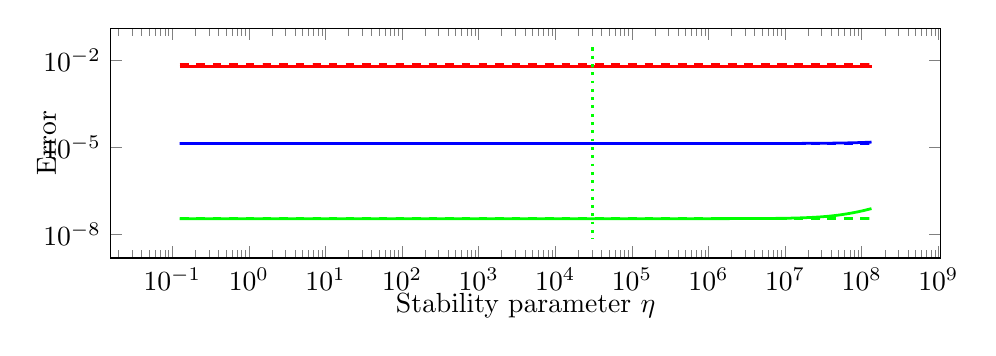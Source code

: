 \begin{tikzpicture}%
\begin{axis}[xmode=log,ymode=log,height=4.5cm,mark options={solid},xlabel={Stability parameter $\eta$},ylabel={Error},ylabel style={yshift=-0.4cm},xlabel style={yshift=0.2cm},width=1\textwidth]%
\addplot[color=green,line width=1pt,solid] coordinates {%
(0.125,3.364e-08)%
(0.131,3.364e-08)%
(0.136,3.364e-08)%
(0.142,3.364e-08)%
(0.147,3.364e-08)%
(0.154,3.364e-08)%
(0.16,3.364e-08)%
(0.168,3.364e-08)%
(0.174,3.364e-08)%
(0.182,3.364e-08)%
(0.189,3.364e-08)%
(0.197,3.364e-08)%
(0.206,3.364e-08)%
(0.215,3.364e-08)%
(0.224,3.364e-08)%
(0.233,3.364e-08)%
(0.243,3.364e-08)%
(0.253,3.364e-08)%
(0.265,3.364e-08)%
(0.276,3.364e-08)%
(0.288,3.364e-08)%
(0.3,3.364e-08)%
(0.312,3.364e-08)%
(0.326,3.364e-08)%
(0.339,3.364e-08)%
(0.355,3.364e-08)%
(0.37,3.364e-08)%
(0.385,3.364e-08)%
(0.402,3.364e-08)%
(0.419,3.364e-08)%
(0.436,3.364e-08)%
(0.454,3.364e-08)%
(0.475,3.364e-08)%
(0.494,3.364e-08)%
(0.516,3.364e-08)%
(0.538,3.364e-08)%
(0.561,3.364e-08)%
(0.584,3.364e-08)%
(0.609,3.364e-08)%
(0.635,3.364e-08)%
(0.662,3.364e-08)%
(0.69,3.364e-08)%
(0.719,3.364e-08)%
(0.75,3.364e-08)%
(0.782,3.364e-08)%
(0.815,3.364e-08)%
(0.85,3.364e-08)%
(0.886,3.364e-08)%
(0.924,3.364e-08)%
(0.963,3.364e-08)%
(1.005,3.364e-08)%
(1.047,3.364e-08)%
(1.092,3.364e-08)%
(1.138,3.364e-08)%
(1.187,3.364e-08)%
(1.236,3.364e-08)%
(1.289,3.364e-08)%
(1.344,3.364e-08)%
(1.402,3.364e-08)%
(1.462,3.364e-08)%
(1.523,3.364e-08)%
(1.588,3.364e-08)%
(1.656,3.364e-08)%
(1.727,3.364e-08)%
(1.8,3.364e-08)%
(1.876,3.364e-08)%
(1.956,3.364e-08)%
(2.039,3.364e-08)%
(2.126,3.364e-08)%
(2.217,3.364e-08)%
(2.31,3.364e-08)%
(2.409,3.364e-08)%
(2.511,3.364e-08)%
(2.619,3.364e-08)%
(2.73,3.364e-08)%
(2.847,3.364e-08)%
(2.967,3.364e-08)%
(3.094,3.364e-08)%
(3.226,3.364e-08)%
(3.363,3.364e-08)%
(3.506,3.364e-08)%
(3.654,3.364e-08)%
(3.811,3.364e-08)%
(3.972,3.364e-08)%
(4.141,3.364e-08)%
(4.317,3.364e-08)%
(4.502,3.364e-08)%
(4.692,3.364e-08)%
(4.892,3.364e-08)%
(5.101,3.364e-08)%
(5.318,3.364e-08)%
(5.544,3.364e-08)%
(5.78,3.364e-08)%
(6.026,3.364e-08)%
(6.282,3.364e-08)%
(6.55,3.364e-08)%
(6.829,3.364e-08)%
(7.119,3.364e-08)%
(7.421,3.364e-08)%
(7.738,3.364e-08)%
(8.067,3.364e-08)%
(8.41,3.364e-08)%
(8.768,3.364e-08)%
(9.142,3.364e-08)%
(9.53,3.364e-08)%
(9.935,3.364e-08)%
(10.359,3.364e-08)%
(10.799,3.364e-08)%
(11.259,3.364e-08)%
(11.738,3.364e-08)%
(12.237,3.364e-08)%
(12.758,3.364e-08)%
(13.3,3.364e-08)%
(13.868,3.364e-08)%
(14.458,3.364e-08)%
(15.072,3.364e-08)%
(15.713,3.364e-08)%
(16.383,3.364e-08)%
(17.079,3.364e-08)%
(17.806,3.364e-08)%
(18.564,3.364e-08)%
(19.354,3.364e-08)%
(20.178,3.364e-08)%
(21.036,3.364e-08)%
(21.932,3.364e-08)%
(22.865,3.364e-08)%
(23.837,3.364e-08)%
(24.851,3.364e-08)%
(25.91,3.364e-08)%
(27.012,3.364e-08)%
(28.161,3.364e-08)%
(29.359,3.364e-08)%
(30.609,3.364e-08)%
(31.912,3.364e-08)%
(33.27,3.364e-08)%
(34.685,3.364e-08)%
(36.161,3.364e-08)%
(37.7,3.364e-08)%
(39.304,3.364e-08)%
(40.977,3.364e-08)%
(42.72,3.364e-08)%
(44.538,3.364e-08)%
(46.433,3.364e-08)%
(48.408,3.364e-08)%
(50.469,3.364e-08)%
(52.616,3.364e-08)%
(54.856,3.364e-08)%
(57.189,3.364e-08)%
(59.622,3.364e-08)%
(62.161,3.364e-08)%
(64.805,3.364e-08)%
(67.562,3.364e-08)%
(70.437,3.364e-08)%
(73.435,3.364e-08)%
(76.559,3.364e-08)%
(79.818,3.364e-08)%
(83.214,3.364e-08)%
(86.755,3.364e-08)%
(90.447,3.364e-08)%
(94.295,3.364e-08)%
(98.308,3.364e-08)%
(102.491,3.364e-08)%
(106.853,3.364e-08)%
(111.4,3.364e-08)%
(116.14,3.364e-08)%
(121.082,3.364e-08)%
(126.235,3.364e-08)%
(131.606,3.364e-08)%
(137.206,3.364e-08)%
(143.045,3.364e-08)%
(149.132,3.364e-08)%
(155.478,3.364e-08)%
(162.093,3.364e-08)%
(168.991,3.364e-08)%
(176.182,3.364e-08)%
(183.679,3.364e-08)%
(191.494,3.364e-08)%
(199.644,3.364e-08)%
(208.14,3.364e-08)%
(216.996,3.364e-08)%
(226.23,3.364e-08)%
(235.857,3.364e-08)%
(245.892,3.364e-08)%
(256.356,3.364e-08)%
(267.264,3.364e-08)%
(278.637,3.364e-08)%
(290.493,3.364e-08)%
(302.856,3.364e-08)%
(315.743,3.364e-08)%
(329.179,3.364e-08)%
(343.186,3.364e-08)%
(357.789,3.364e-08)%
(373.014,3.364e-08)%
(388.887,3.364e-08)%
(405.435,3.364e-08)%
(422.687,3.364e-08)%
(440.673,3.364e-08)%
(459.425,3.364e-08)%
(478.975,3.364e-08)%
(499.357,3.364e-08)%
(520.605,3.364e-08)%
(542.76,3.364e-08)%
(565.855,3.364e-08)%
(589.934,3.364e-08)%
(615.037,3.364e-08)%
(641.208,3.364e-08)%
(668.493,3.364e-08)%
(696.94,3.364e-08)%
(726.596,3.364e-08)%
(757.514,3.364e-08)%
(789.748,3.364e-08)%
(823.355,3.364e-08)%
(858.391,3.364e-08)%
(894.917,3.364e-08)%
(932.998,3.364e-08)%
(972.7,3.364e-08)%
(1014.092,3.364e-08)%
(1057.244,3.364e-08)%
(1102.232,3.364e-08)%
(1149.135,3.364e-08)%
(1198.034,3.364e-08)%
(1249.014,3.364e-08)%
(1302.157,3.364e-08)%
(1357.568,3.364e-08)%
(1415.334,3.364e-08)%
(1475.571,3.364e-08)%
(1538.355,3.364e-08)%
(1603.814,3.364e-08)%
(1672.064,3.364e-08)%
(1743.219,3.364e-08)%
(1817.395,3.364e-08)%
(1894.733,3.364e-08)%
(1975.36,3.364e-08)%
(2059.418,3.364e-08)%
(2147.046,3.364e-08)%
(2238.4,3.364e-08)%
(2333.658,3.364e-08)%
(2432.96,3.364e-08)%
(2536.486,3.364e-08)%
(2644.429,3.364e-08)%
(2756.954,3.364e-08)%
(2874.266,3.364e-08)%
(2996.57,3.364e-08)%
(3124.083,3.364e-08)%
(3257.024,3.364e-08)%
(3395.622,3.364e-08)%
(3540.109,3.364e-08)%
(3690.752,3.364e-08)%
(3847.808,3.364e-08)%
(4011.533,3.364e-08)%
(4182.234,3.364e-08)%
(4360.205,3.364e-08)%
(4545.741,3.364e-08)%
(4739.174,3.364e-08)%
(4940.838,3.364e-08)%
(5151.091,3.364e-08)%
(5370.278,3.364e-08)%
(5598.797,3.364e-08)%
(5837.043,3.364e-08)%
(6085.427,3.364e-08)%
(6344.371,3.364e-08)%
(6614.349,3.364e-08)%
(6895.808,3.364e-08)%
(7189.235,3.364e-08)%
(7495.155,3.364e-08)%
(7814.093,3.364e-08)%
(8146.611,3.364e-08)%
(8493.274,3.364e-08)%
(8854.682,3.364e-08)%
(9231.475,3.364e-08)%
(9624.294,3.364e-08)%
(10033.83,3.364e-08)%
(10460.8,3.364e-08)%
(10905.933,3.364e-08)%
(11370.01,3.364e-08)%
(11853.837,3.364e-08)%
(12358.246,3.364e-08)%
(12884.096,3.364e-08)%
(13432.32,3.364e-08)%
(14003.968,3.364e-08)%
(14599.808,3.364e-08)%
(15221.12,3.364e-08)%
(15868.8,3.364e-08)%
(16544.128,3.364e-08)%
(17248.128,3.364e-08)%
(17982.08,3.364e-08)%
(18747.264,3.364e-08)%
(19544.96,3.364e-08)%
(20376.704,3.364e-08)%
(21243.776,3.364e-08)%
(22147.712,3.364e-08)%
(23090.176,3.365e-08)%
(24072.704,3.365e-08)%
(25097.088,3.365e-08)%
(26164.992,3.365e-08)%
(27278.336,3.365e-08)%
(28439.168,3.365e-08)%
(29649.28,3.365e-08)%
(30910.976,3.365e-08)%
(32226.304,3.365e-08)%
(33597.696,3.365e-08)%
(35027.328,3.365e-08)%
(36517.76,3.365e-08)%
(38071.68,3.365e-08)%
(39691.776,3.365e-08)%
(41380.736,3.365e-08)%
(43141.632,3.365e-08)%
(44977.408,3.365e-08)%
(46891.392,3.365e-08)%
(48886.656,3.365e-08)%
(50966.912,3.365e-08)%
(53135.744,3.365e-08)%
(55396.864,3.365e-08)%
(57754.112,3.365e-08)%
(60211.712,3.365e-08)%
(62773.888,3.365e-08)%
(65444.992,3.365e-08)%
(68229.888,3.365e-08)%
(71133.312,3.365e-08)%
(74160.128,3.365e-08)%
(77315.84,3.365e-08)%
(80605.824,3.365e-08)%
(84035.84,3.365e-08)%
(87611.776,3.365e-08)%
(91339.904,3.365e-08)%
(95226.624,3.365e-08)%
(99278.848,3.365e-08)%
(103503.36,3.365e-08)%
(107907.712,3.365e-08)%
(112499.456,3.365e-08)%
(117286.656,3.365e-08)%
(122277.504,3.365e-08)%
(127480.704,3.365e-08)%
(132904.96,3.365e-08)%
(138561.28,3.365e-08)%
(144456.96,3.365e-08)%
(150603.52,3.365e-08)%
(157012.48,3.365e-08)%
(163694.08,3.365e-08)%
(170659.84,3.365e-08)%
(177921.28,3.365e-08)%
(185492.48,3.365e-08)%
(193386.24,3.365e-08)%
(201615.36,3.365e-08)%
(210193.92,3.365e-08)%
(219138.56,3.365e-08)%
(228463.36,3.365e-08)%
(238184.96,3.365e-08)%
(248320.0,3.365e-08)%
(258887.68,3.365e-08)%
(269903.36,3.365e-08)%
(281388.8,3.365e-08)%
(293361.92,3.365e-08)%
(305845.76,3.365e-08)%
(318860.8,3.365e-08)%
(332428.8,3.365e-08)%
(346574.08,3.365e-08)%
(361322.24,3.366e-08)%
(376697.6,3.366e-08)%
(392727.04,3.366e-08)%
(409438.72,3.366e-08)%
(426860.8,3.366e-08)%
(445025.28,3.366e-08)%
(463961.6,3.366e-08)%
(483704.32,3.366e-08)%
(504288.0,3.366e-08)%
(525747.2,3.366e-08)%
(548119.04,3.366e-08)%
(571441.92,3.366e-08)%
(595759.36,3.366e-08)%
(621109.76,3.367e-08)%
(647539.2,3.367e-08)%
(675093.76,3.367e-08)%
(703820.8,3.367e-08)%
(733770.24,3.367e-08)%
(764994.56,3.367e-08)%
(797547.52,3.367e-08)%
(831485.44,3.368e-08)%
(866867.2,3.368e-08)%
(903754.24,3.368e-08)%
(942211.84,3.368e-08)%
(982305.28,3.368e-08)%
(1024104.96,3.369e-08)%
(1067682.56,3.369e-08)%
(1113116.16,3.369e-08)%
(1160481.28,3.369e-08)%
(1209863.68,3.37e-08)%
(1261346.56,3.37e-08)%
(1315020.8,3.37e-08)%
(1370982.4,3.371e-08)%
(1429312.0,3.371e-08)%
(1490137.6,3.372e-08)%
(1553548.8,3.372e-08)%
(1619648.0,3.372e-08)%
(1688576.0,3.373e-08)%
(1760422.4,3.373e-08)%
(1835340.8,3.374e-08)%
(1913433.6,3.375e-08)%
(1994854.4,3.375e-08)%
(2079744.0,3.376e-08)%
(2168243.2,3.377e-08)%
(2260505.6,3.377e-08)%
(2356697.6,3.378e-08)%
(2456985.6,3.379e-08)%
(2561536.0,3.38e-08)%
(2670540.8,3.381e-08)%
(2784179.2,3.382e-08)%
(2902643.2,3.383e-08)%
(3026163.2,3.384e-08)%
(3154931.2,3.385e-08)%
(3289190.4,3.386e-08)%
(3429145.6,3.388e-08)%
(3575065.6,3.389e-08)%
(3727193.6,3.391e-08)%
(3885798.4,3.392e-08)%
(4051148.8,3.394e-08)%
(4223539.2,3.396e-08)%
(4403264.0,3.398e-08)%
(4590630.4,3.4e-08)%
(4785971.2,3.402e-08)%
(4989632.0,3.405e-08)%
(5201945.6,3.407e-08)%
(5423308.8,3.41e-08)%
(5654080.0,3.413e-08)%
(5894681.6,3.416e-08)%
(6145510.4,3.419e-08)%
(6407027.2,3.422e-08)%
(6679654.4,3.426e-08)%
(6963891.2,3.43e-08)%
(7260224.0,3.434e-08)%
(7569164.8,3.438e-08)%
(7891251.2,3.443e-08)%
(8227046.4,3.448e-08)%
(8577139.2,3.453e-08)%
(8942118.4,3.458e-08)%
(9322624.0,3.464e-08)%
(9719321.6,3.47e-08)%
(10132915.2,3.477e-08)%
(10564096.0,3.484e-08)%
(11013619.2,3.491e-08)%
(11482278.4,3.5e-08)%
(11970880.0,3.508e-08)%
(12480268.8,3.517e-08)%
(13011328.0,3.527e-08)%
(13565056.0,3.537e-08)%
(14142208.0,3.548e-08)%
(14744064.0,3.56e-08)%
(15371392.0,3.572e-08)%
(16025472.0,3.584e-08)%
(16707456.0,3.597e-08)%
(17418368.0,3.612e-08)%
(18159616.0,3.628e-08)%
(18932352.0,3.644e-08)%
(19737984.0,3.662e-08)%
(20577792.0,3.68e-08)%
(21453440.0,3.7e-08)%
(22366336.0,3.72e-08)%
(23318144.0,3.743e-08)%
(24310400.0,3.765e-08)%
(25344896.0,3.79e-08)%
(26423424.0,3.815e-08)%
(27547776.0,3.842e-08)%
(28720000.0,3.872e-08)%
(29942144.0,3.904e-08)%
(31216256.0,3.934e-08)%
(32544512.0,3.97e-08)%
(33929344.0,4.007e-08)%
(35373184.0,4.046e-08)%
(36878336.0,4.087e-08)%
(38447616.0,4.131e-08)%
(40083712.0,4.179e-08)%
(41789440.0,4.23e-08)%
(43567616.0,4.283e-08)%
(45421568.0,4.337e-08)%
(47354368.0,4.398e-08)%
(49369472.0,4.456e-08)%
(51470208.0,4.524e-08)%
(53660416.0,4.6e-08)%
(55943808.0,4.669e-08)%
(58324352.0,4.744e-08)%
(60806272.0,4.831e-08)%
(63393664.0,4.913e-08)%
(66091264.0,5.007e-08)%
(68903552.0,5.099e-08)%
(71835648.0,5.198e-08)%
(74892416.0,5.308e-08)%
(78079360.0,5.416e-08)%
(81401728.0,5.532e-08)%
(84865664.0,5.661e-08)%
(88476928.0,5.777e-08)%
(92241792.0,5.916e-08)%
(96166912.0,6.062e-08)%
(100259072.0,6.207e-08)%
(104525440.0,6.362e-08)%
(108973312.0,6.534e-08)%
(113610368.0,6.72e-08)%
(118444800.0,6.899e-08)%
(123484928.0,7.086e-08)%
(128739840.0,7.282e-08)%
(134218240.0,7.488e-08)%
};%
%
%
\addplot[color=blue,line width=1pt,solid] coordinates {%
(0.125,1.329e-05)%
(0.131,1.329e-05)%
(0.136,1.329e-05)%
(0.142,1.329e-05)%
(0.147,1.329e-05)%
(0.154,1.329e-05)%
(0.16,1.329e-05)%
(0.168,1.329e-05)%
(0.174,1.329e-05)%
(0.182,1.329e-05)%
(0.189,1.329e-05)%
(0.197,1.329e-05)%
(0.206,1.329e-05)%
(0.215,1.329e-05)%
(0.224,1.329e-05)%
(0.233,1.329e-05)%
(0.243,1.329e-05)%
(0.253,1.329e-05)%
(0.265,1.329e-05)%
(0.276,1.329e-05)%
(0.288,1.329e-05)%
(0.3,1.329e-05)%
(0.312,1.329e-05)%
(0.326,1.329e-05)%
(0.339,1.329e-05)%
(0.355,1.329e-05)%
(0.37,1.329e-05)%
(0.385,1.329e-05)%
(0.402,1.329e-05)%
(0.419,1.329e-05)%
(0.436,1.329e-05)%
(0.454,1.329e-05)%
(0.475,1.329e-05)%
(0.494,1.329e-05)%
(0.516,1.329e-05)%
(0.538,1.329e-05)%
(0.561,1.329e-05)%
(0.584,1.329e-05)%
(0.609,1.329e-05)%
(0.635,1.329e-05)%
(0.662,1.329e-05)%
(0.69,1.329e-05)%
(0.719,1.329e-05)%
(0.75,1.329e-05)%
(0.782,1.329e-05)%
(0.815,1.329e-05)%
(0.85,1.329e-05)%
(0.886,1.329e-05)%
(0.924,1.329e-05)%
(0.963,1.329e-05)%
(1.005,1.329e-05)%
(1.047,1.329e-05)%
(1.092,1.329e-05)%
(1.138,1.329e-05)%
(1.187,1.329e-05)%
(1.236,1.329e-05)%
(1.289,1.329e-05)%
(1.344,1.329e-05)%
(1.402,1.329e-05)%
(1.462,1.329e-05)%
(1.523,1.329e-05)%
(1.588,1.329e-05)%
(1.656,1.329e-05)%
(1.727,1.329e-05)%
(1.8,1.329e-05)%
(1.876,1.329e-05)%
(1.956,1.329e-05)%
(2.039,1.329e-05)%
(2.126,1.329e-05)%
(2.217,1.329e-05)%
(2.31,1.329e-05)%
(2.409,1.329e-05)%
(2.511,1.329e-05)%
(2.619,1.329e-05)%
(2.73,1.329e-05)%
(2.847,1.329e-05)%
(2.967,1.329e-05)%
(3.094,1.329e-05)%
(3.226,1.329e-05)%
(3.363,1.329e-05)%
(3.506,1.329e-05)%
(3.654,1.329e-05)%
(3.811,1.329e-05)%
(3.972,1.329e-05)%
(4.141,1.329e-05)%
(4.317,1.329e-05)%
(4.502,1.329e-05)%
(4.692,1.329e-05)%
(4.892,1.329e-05)%
(5.101,1.329e-05)%
(5.318,1.329e-05)%
(5.544,1.329e-05)%
(5.78,1.329e-05)%
(6.026,1.329e-05)%
(6.282,1.329e-05)%
(6.55,1.329e-05)%
(6.829,1.329e-05)%
(7.119,1.329e-05)%
(7.421,1.329e-05)%
(7.738,1.329e-05)%
(8.067,1.329e-05)%
(8.41,1.329e-05)%
(8.768,1.329e-05)%
(9.142,1.329e-05)%
(9.53,1.329e-05)%
(9.935,1.329e-05)%
(10.359,1.329e-05)%
(10.799,1.329e-05)%
(11.259,1.329e-05)%
(11.738,1.329e-05)%
(12.237,1.329e-05)%
(12.758,1.329e-05)%
(13.3,1.329e-05)%
(13.868,1.329e-05)%
(14.458,1.329e-05)%
(15.072,1.329e-05)%
(15.713,1.329e-05)%
(16.383,1.329e-05)%
(17.079,1.329e-05)%
(17.806,1.329e-05)%
(18.564,1.329e-05)%
(19.354,1.329e-05)%
(20.178,1.329e-05)%
(21.036,1.329e-05)%
(21.932,1.329e-05)%
(22.865,1.329e-05)%
(23.837,1.329e-05)%
(24.851,1.329e-05)%
(25.91,1.329e-05)%
(27.012,1.329e-05)%
(28.161,1.329e-05)%
(29.359,1.329e-05)%
(30.609,1.329e-05)%
(31.912,1.329e-05)%
(33.27,1.329e-05)%
(34.685,1.329e-05)%
(36.161,1.329e-05)%
(37.7,1.329e-05)%
(39.304,1.329e-05)%
(40.977,1.329e-05)%
(42.72,1.329e-05)%
(44.538,1.329e-05)%
(46.433,1.329e-05)%
(48.408,1.329e-05)%
(50.469,1.329e-05)%
(52.616,1.329e-05)%
(54.856,1.329e-05)%
(57.189,1.329e-05)%
(59.622,1.329e-05)%
(62.161,1.329e-05)%
(64.805,1.329e-05)%
(67.562,1.329e-05)%
(70.437,1.329e-05)%
(73.435,1.329e-05)%
(76.559,1.329e-05)%
(79.818,1.329e-05)%
(83.214,1.329e-05)%
(86.755,1.329e-05)%
(90.447,1.329e-05)%
(94.295,1.329e-05)%
(98.308,1.329e-05)%
(102.491,1.329e-05)%
(106.853,1.329e-05)%
(111.4,1.329e-05)%
(116.14,1.329e-05)%
(121.082,1.329e-05)%
(126.235,1.329e-05)%
(131.606,1.329e-05)%
(137.206,1.329e-05)%
(143.045,1.329e-05)%
(149.132,1.329e-05)%
(155.478,1.329e-05)%
(162.093,1.329e-05)%
(168.991,1.329e-05)%
(176.182,1.329e-05)%
(183.679,1.329e-05)%
(191.494,1.329e-05)%
(199.644,1.329e-05)%
(208.14,1.329e-05)%
(216.996,1.329e-05)%
(226.23,1.329e-05)%
(235.857,1.329e-05)%
(245.892,1.329e-05)%
(256.356,1.329e-05)%
(267.264,1.329e-05)%
(278.637,1.329e-05)%
(290.493,1.329e-05)%
(302.856,1.329e-05)%
(315.743,1.329e-05)%
(329.179,1.329e-05)%
(343.186,1.329e-05)%
(357.789,1.329e-05)%
(373.014,1.329e-05)%
(388.887,1.329e-05)%
(405.435,1.329e-05)%
(422.687,1.329e-05)%
(440.673,1.329e-05)%
(459.425,1.329e-05)%
(478.975,1.329e-05)%
(499.357,1.329e-05)%
(520.605,1.329e-05)%
(542.76,1.329e-05)%
(565.855,1.329e-05)%
(589.934,1.329e-05)%
(615.037,1.329e-05)%
(641.208,1.329e-05)%
(668.493,1.329e-05)%
(696.94,1.329e-05)%
(726.596,1.329e-05)%
(757.514,1.329e-05)%
(789.748,1.329e-05)%
(823.355,1.329e-05)%
(858.391,1.329e-05)%
(894.917,1.329e-05)%
(932.998,1.329e-05)%
(972.7,1.329e-05)%
(1014.092,1.329e-05)%
(1057.244,1.329e-05)%
(1102.232,1.329e-05)%
(1149.135,1.329e-05)%
(1198.034,1.329e-05)%
(1249.014,1.329e-05)%
(1302.157,1.329e-05)%
(1357.568,1.329e-05)%
(1415.334,1.329e-05)%
(1475.571,1.329e-05)%
(1538.355,1.329e-05)%
(1603.814,1.329e-05)%
(1672.064,1.329e-05)%
(1743.219,1.329e-05)%
(1817.395,1.329e-05)%
(1894.733,1.329e-05)%
(1975.36,1.329e-05)%
(2059.418,1.329e-05)%
(2147.046,1.329e-05)%
(2238.4,1.329e-05)%
(2333.658,1.329e-05)%
(2432.96,1.329e-05)%
(2536.486,1.329e-05)%
(2644.429,1.329e-05)%
(2756.954,1.329e-05)%
(2874.266,1.329e-05)%
(2996.57,1.329e-05)%
(3124.083,1.329e-05)%
(3257.024,1.329e-05)%
(3395.622,1.329e-05)%
(3540.109,1.329e-05)%
(3690.752,1.329e-05)%
(3847.808,1.329e-05)%
(4011.533,1.329e-05)%
(4182.234,1.329e-05)%
(4360.205,1.329e-05)%
(4545.741,1.329e-05)%
(4739.174,1.329e-05)%
(4940.838,1.329e-05)%
(5151.091,1.329e-05)%
(5370.278,1.329e-05)%
(5598.797,1.329e-05)%
(5837.043,1.329e-05)%
(6085.427,1.329e-05)%
(6344.371,1.329e-05)%
(6614.349,1.329e-05)%
(6895.808,1.329e-05)%
(7189.235,1.329e-05)%
(7495.155,1.329e-05)%
(7814.093,1.329e-05)%
(8146.611,1.329e-05)%
(8493.274,1.329e-05)%
(8854.682,1.329e-05)%
(9231.475,1.329e-05)%
(9624.294,1.329e-05)%
(10033.83,1.329e-05)%
(10460.8,1.329e-05)%
(10905.933,1.329e-05)%
(11370.01,1.329e-05)%
(11853.837,1.329e-05)%
(12358.246,1.329e-05)%
(12884.096,1.329e-05)%
(13432.32,1.329e-05)%
(14003.968,1.329e-05)%
(14599.808,1.329e-05)%
(15221.12,1.329e-05)%
(15868.8,1.329e-05)%
(16544.128,1.329e-05)%
(17248.128,1.329e-05)%
(17982.08,1.329e-05)%
(18747.264,1.329e-05)%
(19544.96,1.329e-05)%
(20376.704,1.329e-05)%
(21243.776,1.329e-05)%
(22147.712,1.329e-05)%
(23090.176,1.329e-05)%
(24072.704,1.329e-05)%
(25097.088,1.329e-05)%
(26164.992,1.329e-05)%
(27278.336,1.329e-05)%
(28439.168,1.329e-05)%
(29649.28,1.329e-05)%
(30910.976,1.329e-05)%
(32226.304,1.329e-05)%
(33597.696,1.329e-05)%
(35027.328,1.329e-05)%
(36517.76,1.329e-05)%
(38071.68,1.329e-05)%
(39691.776,1.329e-05)%
(41380.736,1.329e-05)%
(43141.632,1.329e-05)%
(44977.408,1.329e-05)%
(46891.392,1.329e-05)%
(48886.656,1.329e-05)%
(50966.912,1.329e-05)%
(53135.744,1.329e-05)%
(55396.864,1.329e-05)%
(57754.112,1.329e-05)%
(60211.712,1.329e-05)%
(62773.888,1.329e-05)%
(65444.992,1.329e-05)%
(68229.888,1.329e-05)%
(71133.312,1.329e-05)%
(74160.128,1.329e-05)%
(77315.84,1.329e-05)%
(80605.824,1.329e-05)%
(84035.84,1.329e-05)%
(87611.776,1.329e-05)%
(91339.904,1.329e-05)%
(95226.624,1.329e-05)%
(99278.848,1.329e-05)%
(103503.36,1.329e-05)%
(107907.712,1.329e-05)%
(112499.456,1.329e-05)%
(117286.656,1.329e-05)%
(122277.504,1.329e-05)%
(127480.704,1.329e-05)%
(132904.96,1.329e-05)%
(138561.28,1.329e-05)%
(144456.96,1.329e-05)%
(150603.52,1.329e-05)%
(157012.48,1.329e-05)%
(163694.08,1.329e-05)%
(170659.84,1.329e-05)%
(177921.28,1.329e-05)%
(185492.48,1.329e-05)%
(193386.24,1.329e-05)%
(201615.36,1.329e-05)%
(210193.92,1.329e-05)%
(219138.56,1.329e-05)%
(228463.36,1.329e-05)%
(238184.96,1.329e-05)%
(248320.0,1.329e-05)%
(258887.68,1.329e-05)%
(269903.36,1.329e-05)%
(281388.8,1.329e-05)%
(293361.92,1.329e-05)%
(305845.76,1.329e-05)%
(318860.8,1.329e-05)%
(332428.8,1.329e-05)%
(346574.08,1.329e-05)%
(361322.24,1.329e-05)%
(376697.6,1.329e-05)%
(392727.04,1.329e-05)%
(409438.72,1.329e-05)%
(426860.8,1.329e-05)%
(445025.28,1.329e-05)%
(463961.6,1.329e-05)%
(483704.32,1.329e-05)%
(504288.0,1.329e-05)%
(525747.2,1.329e-05)%
(548119.04,1.329e-05)%
(571441.92,1.329e-05)%
(595759.36,1.329e-05)%
(621109.76,1.33e-05)%
(647539.2,1.33e-05)%
(675093.76,1.33e-05)%
(703820.8,1.33e-05)%
(733770.24,1.33e-05)%
(764994.56,1.33e-05)%
(797547.52,1.33e-05)%
(831485.44,1.33e-05)%
(866867.2,1.33e-05)%
(903754.24,1.33e-05)%
(942211.84,1.33e-05)%
(982305.28,1.33e-05)%
(1024104.96,1.33e-05)%
(1067682.56,1.33e-05)%
(1113116.16,1.33e-05)%
(1160481.28,1.33e-05)%
(1209863.68,1.33e-05)%
(1261346.56,1.33e-05)%
(1315020.8,1.33e-05)%
(1370982.4,1.33e-05)%
(1429312.0,1.33e-05)%
(1490137.6,1.33e-05)%
(1553548.8,1.33e-05)%
(1619648.0,1.33e-05)%
(1688576.0,1.33e-05)%
(1760422.4,1.33e-05)%
(1835340.8,1.33e-05)%
(1913433.6,1.331e-05)%
(1994854.4,1.331e-05)%
(2079744.0,1.331e-05)%
(2168243.2,1.331e-05)%
(2260505.6,1.331e-05)%
(2356697.6,1.331e-05)%
(2456985.6,1.331e-05)%
(2561536.0,1.331e-05)%
(2670540.8,1.331e-05)%
(2784179.2,1.331e-05)%
(2902643.2,1.331e-05)%
(3026163.2,1.331e-05)%
(3154931.2,1.332e-05)%
(3289190.4,1.332e-05)%
(3429145.6,1.332e-05)%
(3575065.6,1.332e-05)%
(3727193.6,1.332e-05)%
(3885798.4,1.332e-05)%
(4051148.8,1.332e-05)%
(4223539.2,1.333e-05)%
(4403264.0,1.333e-05)%
(4590630.4,1.333e-05)%
(4785971.2,1.333e-05)%
(4989632.0,1.333e-05)%
(5201945.6,1.333e-05)%
(5423308.8,1.334e-05)%
(5654080.0,1.334e-05)%
(5894681.6,1.334e-05)%
(6145510.4,1.334e-05)%
(6407027.2,1.335e-05)%
(6679654.4,1.335e-05)%
(6963891.2,1.335e-05)%
(7260224.0,1.335e-05)%
(7569164.8,1.336e-05)%
(7891251.2,1.336e-05)%
(8227046.4,1.336e-05)%
(8577139.2,1.337e-05)%
(8942118.4,1.337e-05)%
(9322624.0,1.337e-05)%
(9719321.6,1.338e-05)%
(10132915.2,1.338e-05)%
(10564096.0,1.339e-05)%
(11013619.2,1.339e-05)%
(11482278.4,1.339e-05)%
(11970880.0,1.34e-05)%
(12480268.8,1.34e-05)%
(13011328.0,1.341e-05)%
(13565056.0,1.341e-05)%
(14142208.0,1.342e-05)%
(14744064.0,1.343e-05)%
(15371392.0,1.343e-05)%
(16025472.0,1.344e-05)%
(16707456.0,1.345e-05)%
(17418368.0,1.345e-05)%
(18159616.0,1.346e-05)%
(18932352.0,1.347e-05)%
(19737984.0,1.348e-05)%
(20577792.0,1.349e-05)%
(21453440.0,1.35e-05)%
(22366336.0,1.35e-05)%
(23318144.0,1.351e-05)%
(24310400.0,1.353e-05)%
(25344896.0,1.354e-05)%
(26423424.0,1.355e-05)%
(27547776.0,1.356e-05)%
(28720000.0,1.357e-05)%
(29942144.0,1.359e-05)%
(31216256.0,1.36e-05)%
(32544512.0,1.361e-05)%
(33929344.0,1.363e-05)%
(35373184.0,1.364e-05)%
(36878336.0,1.366e-05)%
(38447616.0,1.368e-05)%
(40083712.0,1.37e-05)%
(41789440.0,1.372e-05)%
(43567616.0,1.374e-05)%
(45421568.0,1.376e-05)%
(47354368.0,1.378e-05)%
(49369472.0,1.38e-05)%
(51470208.0,1.383e-05)%
(53660416.0,1.385e-05)%
(55943808.0,1.388e-05)%
(58324352.0,1.391e-05)%
(60806272.0,1.393e-05)%
(63393664.0,1.397e-05)%
(66091264.0,1.4e-05)%
(68903552.0,1.403e-05)%
(71835648.0,1.407e-05)%
(74892416.0,1.411e-05)%
(78079360.0,1.415e-05)%
(81401728.0,1.419e-05)%
(84865664.0,1.423e-05)%
(88476928.0,1.428e-05)%
(92241792.0,1.433e-05)%
(96166912.0,1.438e-05)%
(100259072.0,1.443e-05)%
(104525440.0,1.449e-05)%
(108973312.0,1.455e-05)%
(113610368.0,1.461e-05)%
(118444800.0,1.468e-05)%
(123484928.0,1.475e-05)%
(128739840.0,1.482e-05)%
(134218240.0,1.49e-05)%
};%
%
%
\addplot[color=red,line width=1pt,solid] coordinates {%
(0.125,0.006)%
(0.131,0.006)%
(0.136,0.006)%
(0.142,0.006)%
(0.147,0.006)%
(0.154,0.006)%
(0.16,0.006)%
(0.168,0.006)%
(0.174,0.006)%
(0.182,0.006)%
(0.189,0.006)%
(0.197,0.006)%
(0.206,0.006)%
(0.215,0.006)%
(0.224,0.006)%
(0.233,0.006)%
(0.243,0.006)%
(0.253,0.006)%
(0.265,0.006)%
(0.276,0.006)%
(0.288,0.006)%
(0.3,0.006)%
(0.312,0.006)%
(0.326,0.006)%
(0.339,0.006)%
(0.355,0.006)%
(0.37,0.006)%
(0.385,0.006)%
(0.402,0.006)%
(0.419,0.006)%
(0.436,0.006)%
(0.454,0.006)%
(0.475,0.006)%
(0.494,0.006)%
(0.516,0.006)%
(0.538,0.006)%
(0.561,0.006)%
(0.584,0.006)%
(0.609,0.006)%
(0.635,0.006)%
(0.662,0.006)%
(0.69,0.006)%
(0.719,0.006)%
(0.75,0.006)%
(0.782,0.006)%
(0.815,0.006)%
(0.85,0.006)%
(0.886,0.006)%
(0.924,0.006)%
(0.963,0.006)%
(1.005,0.006)%
(1.047,0.006)%
(1.092,0.006)%
(1.138,0.006)%
(1.187,0.006)%
(1.236,0.006)%
(1.289,0.006)%
(1.344,0.006)%
(1.402,0.006)%
(1.462,0.006)%
(1.523,0.006)%
(1.588,0.006)%
(1.656,0.006)%
(1.727,0.006)%
(1.8,0.006)%
(1.876,0.006)%
(1.956,0.006)%
(2.039,0.006)%
(2.126,0.006)%
(2.217,0.006)%
(2.31,0.006)%
(2.409,0.006)%
(2.511,0.006)%
(2.619,0.006)%
(2.73,0.006)%
(2.847,0.006)%
(2.967,0.006)%
(3.094,0.006)%
(3.226,0.006)%
(3.363,0.006)%
(3.506,0.006)%
(3.654,0.006)%
(3.811,0.006)%
(3.972,0.006)%
(4.141,0.006)%
(4.317,0.006)%
(4.502,0.006)%
(4.692,0.006)%
(4.892,0.006)%
(5.101,0.006)%
(5.318,0.006)%
(5.544,0.006)%
(5.78,0.006)%
(6.026,0.006)%
(6.282,0.006)%
(6.55,0.006)%
(6.829,0.006)%
(7.119,0.006)%
(7.421,0.006)%
(7.738,0.006)%
(8.067,0.006)%
(8.41,0.006)%
(8.768,0.006)%
(9.142,0.006)%
(9.53,0.006)%
(9.935,0.006)%
(10.359,0.006)%
(10.799,0.006)%
(11.259,0.006)%
(11.738,0.006)%
(12.237,0.006)%
(12.758,0.006)%
(13.3,0.006)%
(13.868,0.006)%
(14.458,0.006)%
(15.072,0.006)%
(15.713,0.006)%
(16.383,0.006)%
(17.079,0.006)%
(17.806,0.006)%
(18.564,0.006)%
(19.354,0.006)%
(20.178,0.006)%
(21.036,0.006)%
(21.932,0.006)%
(22.865,0.006)%
(23.837,0.006)%
(24.851,0.006)%
(25.91,0.006)%
(27.012,0.006)%
(28.161,0.006)%
(29.359,0.006)%
(30.609,0.006)%
(31.912,0.006)%
(33.27,0.006)%
(34.685,0.006)%
(36.161,0.006)%
(37.7,0.006)%
(39.304,0.006)%
(40.977,0.006)%
(42.72,0.006)%
(44.538,0.006)%
(46.433,0.006)%
(48.408,0.006)%
(50.469,0.006)%
(52.616,0.006)%
(54.856,0.006)%
(57.189,0.006)%
(59.622,0.006)%
(62.161,0.006)%
(64.805,0.006)%
(67.562,0.006)%
(70.437,0.006)%
(73.435,0.006)%
(76.559,0.006)%
(79.818,0.006)%
(83.214,0.006)%
(86.755,0.006)%
(90.447,0.006)%
(94.295,0.006)%
(98.308,0.006)%
(102.491,0.006)%
(106.853,0.006)%
(111.4,0.006)%
(116.14,0.006)%
(121.082,0.006)%
(126.235,0.006)%
(131.606,0.006)%
(137.206,0.006)%
(143.045,0.006)%
(149.132,0.006)%
(155.478,0.006)%
(162.093,0.006)%
(168.991,0.006)%
(176.182,0.006)%
(183.679,0.006)%
(191.494,0.006)%
(199.644,0.006)%
(208.14,0.006)%
(216.996,0.006)%
(226.23,0.006)%
(235.857,0.006)%
(245.892,0.006)%
(256.356,0.006)%
(267.264,0.006)%
(278.637,0.006)%
(290.493,0.006)%
(302.856,0.006)%
(315.743,0.006)%
(329.179,0.006)%
(343.186,0.006)%
(357.789,0.006)%
(373.014,0.006)%
(388.887,0.006)%
(405.435,0.006)%
(422.687,0.006)%
(440.673,0.006)%
(459.425,0.006)%
(478.975,0.006)%
(499.357,0.006)%
(520.605,0.006)%
(542.76,0.006)%
(565.855,0.006)%
(589.934,0.006)%
(615.037,0.006)%
(641.208,0.006)%
(668.493,0.006)%
(696.94,0.006)%
(726.596,0.006)%
(757.514,0.006)%
(789.748,0.006)%
(823.355,0.006)%
(858.391,0.006)%
(894.917,0.006)%
(932.998,0.006)%
(972.7,0.006)%
(1014.092,0.006)%
(1057.244,0.006)%
(1102.232,0.006)%
(1149.135,0.006)%
(1198.034,0.006)%
(1249.014,0.006)%
(1302.157,0.006)%
(1357.568,0.006)%
(1415.334,0.006)%
(1475.571,0.006)%
(1538.355,0.006)%
(1603.814,0.006)%
(1672.064,0.006)%
(1743.219,0.006)%
(1817.395,0.006)%
(1894.733,0.006)%
(1975.36,0.006)%
(2059.418,0.006)%
(2147.046,0.006)%
(2238.4,0.006)%
(2333.658,0.006)%
(2432.96,0.006)%
(2536.486,0.006)%
(2644.429,0.006)%
(2756.954,0.006)%
(2874.266,0.006)%
(2996.57,0.006)%
(3124.083,0.006)%
(3257.024,0.006)%
(3395.622,0.006)%
(3540.109,0.006)%
(3690.752,0.006)%
(3847.808,0.006)%
(4011.533,0.006)%
(4182.234,0.006)%
(4360.205,0.006)%
(4545.741,0.006)%
(4739.174,0.006)%
(4940.838,0.006)%
(5151.091,0.006)%
(5370.278,0.006)%
(5598.797,0.006)%
(5837.043,0.006)%
(6085.427,0.006)%
(6344.371,0.006)%
(6614.349,0.006)%
(6895.808,0.006)%
(7189.235,0.006)%
(7495.155,0.006)%
(7814.093,0.006)%
(8146.611,0.006)%
(8493.274,0.006)%
(8854.682,0.006)%
(9231.475,0.006)%
(9624.294,0.006)%
(10033.83,0.006)%
(10460.8,0.006)%
(10905.933,0.006)%
(11370.01,0.006)%
(11853.837,0.006)%
(12358.246,0.006)%
(12884.096,0.006)%
(13432.32,0.006)%
(14003.968,0.006)%
(14599.808,0.006)%
(15221.12,0.006)%
(15868.8,0.006)%
(16544.128,0.006)%
(17248.128,0.006)%
(17982.08,0.006)%
(18747.264,0.006)%
(19544.96,0.006)%
(20376.704,0.006)%
(21243.776,0.006)%
(22147.712,0.006)%
(23090.176,0.006)%
(24072.704,0.006)%
(25097.088,0.006)%
(26164.992,0.006)%
(27278.336,0.006)%
(28439.168,0.006)%
(29649.28,0.006)%
(30910.976,0.006)%
(32226.304,0.006)%
(33597.696,0.006)%
(35027.328,0.006)%
(36517.76,0.006)%
(38071.68,0.006)%
(39691.776,0.006)%
(41380.736,0.006)%
(43141.632,0.006)%
(44977.408,0.006)%
(46891.392,0.006)%
(48886.656,0.006)%
(50966.912,0.006)%
(53135.744,0.006)%
(55396.864,0.006)%
(57754.112,0.006)%
(60211.712,0.006)%
(62773.888,0.006)%
(65444.992,0.006)%
(68229.888,0.006)%
(71133.312,0.006)%
(74160.128,0.006)%
(77315.84,0.006)%
(80605.824,0.006)%
(84035.84,0.006)%
(87611.776,0.006)%
(91339.904,0.006)%
(95226.624,0.006)%
(99278.848,0.006)%
(103503.36,0.006)%
(107907.712,0.006)%
(112499.456,0.006)%
(117286.656,0.006)%
(122277.504,0.006)%
(127480.704,0.006)%
(132904.96,0.006)%
(138561.28,0.006)%
(144456.96,0.006)%
(150603.52,0.006)%
(157012.48,0.006)%
(163694.08,0.006)%
(170659.84,0.006)%
(177921.28,0.006)%
(185492.48,0.006)%
(193386.24,0.006)%
(201615.36,0.006)%
(210193.92,0.006)%
(219138.56,0.006)%
(228463.36,0.006)%
(238184.96,0.006)%
(248320.0,0.006)%
(258887.68,0.006)%
(269903.36,0.006)%
(281388.8,0.006)%
(293361.92,0.006)%
(305845.76,0.006)%
(318860.8,0.006)%
(332428.8,0.006)%
(346574.08,0.006)%
(361322.24,0.006)%
(376697.6,0.006)%
(392727.04,0.006)%
(409438.72,0.006)%
(426860.8,0.006)%
(445025.28,0.006)%
(463961.6,0.006)%
(483704.32,0.006)%
(504288.0,0.006)%
(525747.2,0.006)%
(548119.04,0.006)%
(571441.92,0.006)%
(595759.36,0.006)%
(621109.76,0.006)%
(647539.2,0.006)%
(675093.76,0.006)%
(703820.8,0.006)%
(733770.24,0.006)%
(764994.56,0.006)%
(797547.52,0.006)%
(831485.44,0.006)%
(866867.2,0.006)%
(903754.24,0.006)%
(942211.84,0.006)%
(982305.28,0.006)%
(1024104.96,0.006)%
(1067682.56,0.006)%
(1113116.16,0.006)%
(1160481.28,0.006)%
(1209863.68,0.006)%
(1261346.56,0.006)%
(1315020.8,0.006)%
(1370982.4,0.006)%
(1429312.0,0.006)%
(1490137.6,0.006)%
(1553548.8,0.006)%
(1619648.0,0.006)%
(1688576.0,0.006)%
(1760422.4,0.006)%
(1835340.8,0.006)%
(1913433.6,0.006)%
(1994854.4,0.006)%
(2079744.0,0.006)%
(2168243.2,0.006)%
(2260505.6,0.006)%
(2356697.6,0.006)%
(2456985.6,0.006)%
(2561536.0,0.006)%
(2670540.8,0.006)%
(2784179.2,0.006)%
(2902643.2,0.006)%
(3026163.2,0.006)%
(3154931.2,0.006)%
(3289190.4,0.006)%
(3429145.6,0.006)%
(3575065.6,0.006)%
(3727193.6,0.006)%
(3885798.4,0.006)%
(4051148.8,0.006)%
(4223539.2,0.006)%
(4403264.0,0.006)%
(4590630.4,0.006)%
(4785971.2,0.006)%
(4989632.0,0.006)%
(5201945.6,0.006)%
(5423308.8,0.006)%
(5654080.0,0.006)%
(5894681.6,0.006)%
(6145510.4,0.006)%
(6407027.2,0.006)%
(6679654.4,0.006)%
(6963891.2,0.006)%
(7260224.0,0.006)%
(7569164.8,0.006)%
(7891251.2,0.006)%
(8227046.4,0.006)%
(8577139.2,0.006)%
(8942118.4,0.006)%
(9322624.0,0.006)%
(9719321.6,0.006)%
(10132915.2,0.006)%
(10564096.0,0.006)%
(11013619.2,0.006)%
(11482278.4,0.006)%
(11970880.0,0.006)%
(12480268.8,0.006)%
(13011328.0,0.006)%
(13565056.0,0.006)%
(14142208.0,0.006)%
(14744064.0,0.006)%
(15371392.0,0.006)%
(16025472.0,0.006)%
(16707456.0,0.006)%
(17418368.0,0.006)%
(18159616.0,0.006)%
(18932352.0,0.006)%
(19737984.0,0.006)%
(20577792.0,0.006)%
(21453440.0,0.006)%
(22366336.0,0.006)%
(23318144.0,0.006)%
(24310400.0,0.006)%
(25344896.0,0.006)%
(26423424.0,0.006)%
(27547776.0,0.006)%
(28720000.0,0.006)%
(29942144.0,0.006)%
(31216256.0,0.006)%
(32544512.0,0.006)%
(33929344.0,0.006)%
(35373184.0,0.006)%
(36878336.0,0.006)%
(38447616.0,0.006)%
(40083712.0,0.006)%
(41789440.0,0.006)%
(43567616.0,0.006)%
(45421568.0,0.006)%
(47354368.0,0.006)%
(49369472.0,0.006)%
(51470208.0,0.006)%
(53660416.0,0.006)%
(55943808.0,0.006)%
(58324352.0,0.006)%
(60806272.0,0.006)%
(63393664.0,0.006)%
(66091264.0,0.006)%
(68903552.0,0.006)%
(71835648.0,0.006)%
(74892416.0,0.006)%
(78079360.0,0.006)%
(81401728.0,0.006)%
(84865664.0,0.006)%
(88476928.0,0.006)%
(92241792.0,0.006)%
(96166912.0,0.006)%
(100259072.0,0.006)%
(104525440.0,0.006)%
(108973312.0,0.006)%
(113610368.0,0.006)%
(118444800.0,0.006)%
(123484928.0,0.006)%
(128739840.0,0.006)%
(134218240.0,0.006)%
};%
%
%
\addplot[color=green,line width=1pt,dashed] coordinates {%
(0.125,3.375e-08)%
(0.131,3.375e-08)%
(0.136,3.375e-08)%
(0.142,3.375e-08)%
(0.147,3.375e-08)%
(0.154,3.375e-08)%
(0.16,3.375e-08)%
(0.168,3.375e-08)%
(0.174,3.375e-08)%
(0.182,3.375e-08)%
(0.189,3.375e-08)%
(0.197,3.375e-08)%
(0.206,3.375e-08)%
(0.215,3.375e-08)%
(0.224,3.375e-08)%
(0.233,3.375e-08)%
(0.243,3.375e-08)%
(0.253,3.375e-08)%
(0.265,3.375e-08)%
(0.276,3.375e-08)%
(0.288,3.375e-08)%
(0.3,3.375e-08)%
(0.312,3.375e-08)%
(0.326,3.375e-08)%
(0.339,3.375e-08)%
(0.355,3.375e-08)%
(0.37,3.375e-08)%
(0.385,3.375e-08)%
(0.402,3.375e-08)%
(0.419,3.375e-08)%
(0.436,3.375e-08)%
(0.454,3.375e-08)%
(0.475,3.375e-08)%
(0.494,3.375e-08)%
(0.516,3.375e-08)%
(0.538,3.375e-08)%
(0.561,3.375e-08)%
(0.584,3.375e-08)%
(0.609,3.375e-08)%
(0.635,3.375e-08)%
(0.662,3.375e-08)%
(0.69,3.375e-08)%
(0.719,3.375e-08)%
(0.75,3.375e-08)%
(0.782,3.375e-08)%
(0.815,3.375e-08)%
(0.85,3.375e-08)%
(0.886,3.375e-08)%
(0.924,3.375e-08)%
(0.963,3.375e-08)%
(1.005,3.375e-08)%
(1.047,3.375e-08)%
(1.092,3.375e-08)%
(1.138,3.375e-08)%
(1.187,3.375e-08)%
(1.236,3.375e-08)%
(1.289,3.375e-08)%
(1.344,3.375e-08)%
(1.402,3.375e-08)%
(1.462,3.375e-08)%
(1.523,3.375e-08)%
(1.588,3.375e-08)%
(1.656,3.375e-08)%
(1.727,3.375e-08)%
(1.8,3.375e-08)%
(1.876,3.375e-08)%
(1.956,3.375e-08)%
(2.039,3.375e-08)%
(2.126,3.375e-08)%
(2.217,3.375e-08)%
(2.31,3.375e-08)%
(2.409,3.375e-08)%
(2.511,3.375e-08)%
(2.619,3.375e-08)%
(2.73,3.375e-08)%
(2.847,3.375e-08)%
(2.967,3.375e-08)%
(3.094,3.375e-08)%
(3.226,3.375e-08)%
(3.363,3.375e-08)%
(3.506,3.375e-08)%
(3.654,3.375e-08)%
(3.811,3.375e-08)%
(3.972,3.375e-08)%
(4.141,3.375e-08)%
(4.317,3.375e-08)%
(4.502,3.375e-08)%
(4.692,3.375e-08)%
(4.892,3.375e-08)%
(5.101,3.375e-08)%
(5.318,3.375e-08)%
(5.544,3.375e-08)%
(5.78,3.375e-08)%
(6.026,3.375e-08)%
(6.282,3.375e-08)%
(6.55,3.375e-08)%
(6.829,3.375e-08)%
(7.119,3.375e-08)%
(7.421,3.375e-08)%
(7.738,3.375e-08)%
(8.067,3.375e-08)%
(8.41,3.375e-08)%
(8.768,3.375e-08)%
(9.142,3.375e-08)%
(9.53,3.375e-08)%
(9.935,3.375e-08)%
(10.359,3.375e-08)%
(10.799,3.375e-08)%
(11.259,3.375e-08)%
(11.738,3.375e-08)%
(12.237,3.375e-08)%
(12.758,3.375e-08)%
(13.3,3.375e-08)%
(13.868,3.375e-08)%
(14.458,3.375e-08)%
(15.072,3.375e-08)%
(15.713,3.375e-08)%
(16.383,3.375e-08)%
(17.079,3.375e-08)%
(17.806,3.375e-08)%
(18.564,3.375e-08)%
(19.354,3.375e-08)%
(20.178,3.375e-08)%
(21.036,3.375e-08)%
(21.932,3.375e-08)%
(22.865,3.375e-08)%
(23.837,3.375e-08)%
(24.851,3.375e-08)%
(25.91,3.375e-08)%
(27.012,3.375e-08)%
(28.161,3.375e-08)%
(29.359,3.375e-08)%
(30.609,3.375e-08)%
(31.912,3.375e-08)%
(33.27,3.375e-08)%
(34.685,3.375e-08)%
(36.161,3.375e-08)%
(37.7,3.375e-08)%
(39.304,3.375e-08)%
(40.977,3.375e-08)%
(42.72,3.375e-08)%
(44.538,3.375e-08)%
(46.433,3.375e-08)%
(48.408,3.375e-08)%
(50.469,3.375e-08)%
(52.616,3.375e-08)%
(54.856,3.375e-08)%
(57.189,3.375e-08)%
(59.622,3.375e-08)%
(62.161,3.375e-08)%
(64.805,3.375e-08)%
(67.562,3.375e-08)%
(70.437,3.375e-08)%
(73.435,3.375e-08)%
(76.559,3.375e-08)%
(79.818,3.375e-08)%
(83.214,3.375e-08)%
(86.755,3.375e-08)%
(90.447,3.375e-08)%
(94.295,3.375e-08)%
(98.308,3.375e-08)%
(102.491,3.375e-08)%
(106.853,3.375e-08)%
(111.4,3.375e-08)%
(116.14,3.375e-08)%
(121.082,3.375e-08)%
(126.235,3.375e-08)%
(131.606,3.375e-08)%
(137.206,3.375e-08)%
(143.045,3.375e-08)%
(149.132,3.375e-08)%
(155.478,3.375e-08)%
(162.093,3.375e-08)%
(168.991,3.375e-08)%
(176.182,3.375e-08)%
(183.679,3.375e-08)%
(191.494,3.375e-08)%
(199.644,3.375e-08)%
(208.14,3.375e-08)%
(216.996,3.375e-08)%
(226.23,3.375e-08)%
(235.857,3.375e-08)%
(245.892,3.375e-08)%
(256.356,3.375e-08)%
(267.264,3.375e-08)%
(278.637,3.375e-08)%
(290.493,3.375e-08)%
(302.856,3.375e-08)%
(315.743,3.375e-08)%
(329.179,3.375e-08)%
(343.186,3.375e-08)%
(357.789,3.375e-08)%
(373.014,3.375e-08)%
(388.887,3.375e-08)%
(405.435,3.375e-08)%
(422.687,3.375e-08)%
(440.673,3.375e-08)%
(459.425,3.375e-08)%
(478.975,3.375e-08)%
(499.357,3.375e-08)%
(520.605,3.375e-08)%
(542.76,3.375e-08)%
(565.855,3.375e-08)%
(589.934,3.375e-08)%
(615.037,3.375e-08)%
(641.208,3.375e-08)%
(668.493,3.375e-08)%
(696.94,3.375e-08)%
(726.596,3.375e-08)%
(757.514,3.375e-08)%
(789.748,3.375e-08)%
(823.355,3.375e-08)%
(858.391,3.375e-08)%
(894.917,3.375e-08)%
(932.998,3.375e-08)%
(972.7,3.375e-08)%
(1014.092,3.375e-08)%
(1057.244,3.375e-08)%
(1102.232,3.375e-08)%
(1149.135,3.375e-08)%
(1198.034,3.375e-08)%
(1249.014,3.375e-08)%
(1302.157,3.375e-08)%
(1357.568,3.375e-08)%
(1415.334,3.375e-08)%
(1475.571,3.375e-08)%
(1538.355,3.375e-08)%
(1603.814,3.375e-08)%
(1672.064,3.375e-08)%
(1743.219,3.375e-08)%
(1817.395,3.375e-08)%
(1894.733,3.375e-08)%
(1975.36,3.375e-08)%
(2059.418,3.375e-08)%
(2147.046,3.375e-08)%
(2238.4,3.375e-08)%
(2333.658,3.375e-08)%
(2432.96,3.375e-08)%
(2536.486,3.375e-08)%
(2644.429,3.375e-08)%
(2756.954,3.375e-08)%
(2874.266,3.375e-08)%
(2996.57,3.375e-08)%
(3124.083,3.375e-08)%
(3257.024,3.375e-08)%
(3395.622,3.375e-08)%
(3540.109,3.375e-08)%
(3690.752,3.375e-08)%
(3847.808,3.375e-08)%
(4011.533,3.375e-08)%
(4182.234,3.375e-08)%
(4360.205,3.375e-08)%
(4545.741,3.375e-08)%
(4739.174,3.375e-08)%
(4940.838,3.375e-08)%
(5151.091,3.375e-08)%
(5370.278,3.375e-08)%
(5598.797,3.375e-08)%
(5837.043,3.375e-08)%
(6085.427,3.375e-08)%
(6344.371,3.375e-08)%
(6614.349,3.375e-08)%
(6895.808,3.375e-08)%
(7189.235,3.375e-08)%
(7495.155,3.375e-08)%
(7814.093,3.375e-08)%
(8146.611,3.375e-08)%
(8493.274,3.375e-08)%
(8854.682,3.375e-08)%
(9231.475,3.375e-08)%
(9624.294,3.375e-08)%
(10033.83,3.375e-08)%
(10460.8,3.375e-08)%
(10905.933,3.375e-08)%
(11370.01,3.375e-08)%
(11853.837,3.375e-08)%
(12358.246,3.375e-08)%
(12884.096,3.375e-08)%
(13432.32,3.375e-08)%
(14003.968,3.375e-08)%
(14599.808,3.375e-08)%
(15221.12,3.375e-08)%
(15868.8,3.375e-08)%
(16544.128,3.375e-08)%
(17248.128,3.375e-08)%
(17982.08,3.375e-08)%
(18747.264,3.375e-08)%
(19544.96,3.375e-08)%
(20376.704,3.375e-08)%
(21243.776,3.375e-08)%
(22147.712,3.375e-08)%
(23090.176,3.375e-08)%
(24072.704,3.375e-08)%
(25097.088,3.375e-08)%
(26164.992,3.375e-08)%
(27278.336,3.375e-08)%
(28439.168,3.375e-08)%
(29649.28,3.375e-08)%
(30910.976,3.375e-08)%
(32226.304,3.375e-08)%
(33597.696,3.375e-08)%
(35027.328,3.375e-08)%
(36517.76,3.375e-08)%
(38071.68,3.375e-08)%
(39691.776,3.375e-08)%
(41380.736,3.375e-08)%
(43141.632,3.375e-08)%
(44977.408,3.375e-08)%
(46891.392,3.375e-08)%
(48886.656,3.375e-08)%
(50966.912,3.375e-08)%
(53135.744,3.375e-08)%
(55396.864,3.375e-08)%
(57754.112,3.375e-08)%
(60211.712,3.375e-08)%
(62773.888,3.375e-08)%
(65444.992,3.375e-08)%
(68229.888,3.375e-08)%
(71133.312,3.375e-08)%
(74160.128,3.375e-08)%
(77315.84,3.375e-08)%
(80605.824,3.375e-08)%
(84035.84,3.375e-08)%
(87611.776,3.375e-08)%
(91339.904,3.375e-08)%
(95226.624,3.375e-08)%
(99278.848,3.375e-08)%
(103503.36,3.375e-08)%
(107907.712,3.375e-08)%
(112499.456,3.375e-08)%
(117286.656,3.375e-08)%
(122277.504,3.375e-08)%
(127480.704,3.375e-08)%
(132904.96,3.375e-08)%
(138561.28,3.375e-08)%
(144456.96,3.375e-08)%
(150603.52,3.375e-08)%
(157012.48,3.375e-08)%
(163694.08,3.375e-08)%
(170659.84,3.375e-08)%
(177921.28,3.375e-08)%
(185492.48,3.375e-08)%
(193386.24,3.375e-08)%
(201615.36,3.375e-08)%
(210193.92,3.375e-08)%
(219138.56,3.375e-08)%
(228463.36,3.375e-08)%
(238184.96,3.375e-08)%
(248320.0,3.375e-08)%
(258887.68,3.375e-08)%
(269903.36,3.375e-08)%
(281388.8,3.375e-08)%
(293361.92,3.375e-08)%
(305845.76,3.375e-08)%
(318860.8,3.375e-08)%
(332428.8,3.375e-08)%
(346574.08,3.375e-08)%
(361322.24,3.375e-08)%
(376697.6,3.375e-08)%
(392727.04,3.375e-08)%
(409438.72,3.375e-08)%
(426860.8,3.375e-08)%
(445025.28,3.375e-08)%
(463961.6,3.375e-08)%
(483704.32,3.375e-08)%
(504288.0,3.375e-08)%
(525747.2,3.375e-08)%
(548119.04,3.375e-08)%
(571441.92,3.375e-08)%
(595759.36,3.375e-08)%
(621109.76,3.375e-08)%
(647539.2,3.375e-08)%
(675093.76,3.375e-08)%
(703820.8,3.375e-08)%
(733770.24,3.375e-08)%
(764994.56,3.375e-08)%
(797547.52,3.375e-08)%
(831485.44,3.375e-08)%
(866867.2,3.375e-08)%
(903754.24,3.375e-08)%
(942211.84,3.375e-08)%
(982305.28,3.375e-08)%
(1024104.96,3.375e-08)%
(1067682.56,3.375e-08)%
(1113116.16,3.375e-08)%
(1160481.28,3.375e-08)%
(1209863.68,3.375e-08)%
(1261346.56,3.375e-08)%
(1315020.8,3.375e-08)%
(1370982.4,3.375e-08)%
(1429312.0,3.375e-08)%
(1490137.6,3.375e-08)%
(1553548.8,3.375e-08)%
(1619648.0,3.375e-08)%
(1688576.0,3.375e-08)%
(1760422.4,3.375e-08)%
(1835340.8,3.375e-08)%
(1913433.6,3.375e-08)%
(1994854.4,3.375e-08)%
(2079744.0,3.375e-08)%
(2168243.2,3.375e-08)%
(2260505.6,3.375e-08)%
(2356697.6,3.375e-08)%
(2456985.6,3.375e-08)%
(2561536.0,3.375e-08)%
(2670540.8,3.375e-08)%
(2784179.2,3.375e-08)%
(2902643.2,3.375e-08)%
(3026163.2,3.375e-08)%
(3154931.2,3.375e-08)%
(3289190.4,3.375e-08)%
(3429145.6,3.375e-08)%
(3575065.6,3.375e-08)%
(3727193.6,3.375e-08)%
(3885798.4,3.375e-08)%
(4051148.8,3.375e-08)%
(4223539.2,3.375e-08)%
(4403264.0,3.375e-08)%
(4590630.4,3.375e-08)%
(4785971.2,3.375e-08)%
(4989632.0,3.375e-08)%
(5201945.6,3.375e-08)%
(5423308.8,3.375e-08)%
(5654080.0,3.375e-08)%
(5894681.6,3.375e-08)%
(6145510.4,3.375e-08)%
(6407027.2,3.375e-08)%
(6679654.4,3.375e-08)%
(6963891.2,3.375e-08)%
(7260224.0,3.375e-08)%
(7569164.8,3.375e-08)%
(7891251.2,3.375e-08)%
(8227046.4,3.375e-08)%
(8577139.2,3.375e-08)%
(8942118.4,3.375e-08)%
(9322624.0,3.375e-08)%
(9719321.6,3.375e-08)%
(10132915.2,3.375e-08)%
(10564096.0,3.375e-08)%
(11013619.2,3.375e-08)%
(11482278.4,3.375e-08)%
(11970880.0,3.375e-08)%
(12480268.8,3.375e-08)%
(13011328.0,3.375e-08)%
(13565056.0,3.375e-08)%
(14142208.0,3.375e-08)%
(14744064.0,3.375e-08)%
(15371392.0,3.375e-08)%
(16025472.0,3.375e-08)%
(16707456.0,3.375e-08)%
(17418368.0,3.375e-08)%
(18159616.0,3.375e-08)%
(18932352.0,3.375e-08)%
(19737984.0,3.375e-08)%
(20577792.0,3.375e-08)%
(21453440.0,3.375e-08)%
(22366336.0,3.375e-08)%
(23318144.0,3.375e-08)%
(24310400.0,3.375e-08)%
(25344896.0,3.375e-08)%
(26423424.0,3.375e-08)%
(27547776.0,3.375e-08)%
(28720000.0,3.375e-08)%
(29942144.0,3.375e-08)%
(31216256.0,3.375e-08)%
(32544512.0,3.375e-08)%
(33929344.0,3.375e-08)%
(35373184.0,3.375e-08)%
(36878336.0,3.375e-08)%
(38447616.0,3.375e-08)%
(40083712.0,3.375e-08)%
(41789440.0,3.375e-08)%
(43567616.0,3.375e-08)%
(45421568.0,3.375e-08)%
(47354368.0,3.375e-08)%
(49369472.0,3.375e-08)%
(51470208.0,3.375e-08)%
(53660416.0,3.375e-08)%
(55943808.0,3.375e-08)%
(58324352.0,3.375e-08)%
(60806272.0,3.375e-08)%
(63393664.0,3.375e-08)%
(66091264.0,3.375e-08)%
(68903552.0,3.375e-08)%
(71835648.0,3.375e-08)%
(74892416.0,3.375e-08)%
(78079360.0,3.375e-08)%
(81401728.0,3.375e-08)%
(84865664.0,3.375e-08)%
(88476928.0,3.375e-08)%
(92241792.0,3.375e-08)%
(96166912.0,3.375e-08)%
(100259072.0,3.375e-08)%
(104525440.0,3.375e-08)%
(108973312.0,3.375e-08)%
(113610368.0,3.375e-08)%
(118444800.0,3.375e-08)%
(123484928.0,3.375e-08)%
(128739840.0,3.375e-08)%
(134218240.0,3.375e-08)%
};%
%
%
\addplot[color=blue,line width=1pt,dashed] coordinates {%
(0.125,1.335e-05)%
(0.131,1.335e-05)%
(0.136,1.335e-05)%
(0.142,1.335e-05)%
(0.147,1.335e-05)%
(0.154,1.335e-05)%
(0.16,1.335e-05)%
(0.168,1.335e-05)%
(0.174,1.335e-05)%
(0.182,1.335e-05)%
(0.189,1.335e-05)%
(0.197,1.335e-05)%
(0.206,1.335e-05)%
(0.215,1.335e-05)%
(0.224,1.335e-05)%
(0.233,1.335e-05)%
(0.243,1.335e-05)%
(0.253,1.335e-05)%
(0.265,1.335e-05)%
(0.276,1.335e-05)%
(0.288,1.335e-05)%
(0.3,1.335e-05)%
(0.312,1.335e-05)%
(0.326,1.335e-05)%
(0.339,1.335e-05)%
(0.355,1.335e-05)%
(0.37,1.335e-05)%
(0.385,1.335e-05)%
(0.402,1.335e-05)%
(0.419,1.335e-05)%
(0.436,1.335e-05)%
(0.454,1.335e-05)%
(0.475,1.335e-05)%
(0.494,1.335e-05)%
(0.516,1.335e-05)%
(0.538,1.335e-05)%
(0.561,1.335e-05)%
(0.584,1.335e-05)%
(0.609,1.335e-05)%
(0.635,1.335e-05)%
(0.662,1.335e-05)%
(0.69,1.335e-05)%
(0.719,1.335e-05)%
(0.75,1.335e-05)%
(0.782,1.335e-05)%
(0.815,1.335e-05)%
(0.85,1.335e-05)%
(0.886,1.335e-05)%
(0.924,1.335e-05)%
(0.963,1.335e-05)%
(1.005,1.335e-05)%
(1.047,1.335e-05)%
(1.092,1.335e-05)%
(1.138,1.335e-05)%
(1.187,1.335e-05)%
(1.236,1.335e-05)%
(1.289,1.335e-05)%
(1.344,1.335e-05)%
(1.402,1.335e-05)%
(1.462,1.335e-05)%
(1.523,1.335e-05)%
(1.588,1.335e-05)%
(1.656,1.335e-05)%
(1.727,1.335e-05)%
(1.8,1.335e-05)%
(1.876,1.335e-05)%
(1.956,1.335e-05)%
(2.039,1.335e-05)%
(2.126,1.335e-05)%
(2.217,1.335e-05)%
(2.31,1.335e-05)%
(2.409,1.335e-05)%
(2.511,1.335e-05)%
(2.619,1.335e-05)%
(2.73,1.335e-05)%
(2.847,1.335e-05)%
(2.967,1.335e-05)%
(3.094,1.335e-05)%
(3.226,1.335e-05)%
(3.363,1.335e-05)%
(3.506,1.335e-05)%
(3.654,1.335e-05)%
(3.811,1.335e-05)%
(3.972,1.335e-05)%
(4.141,1.335e-05)%
(4.317,1.335e-05)%
(4.502,1.335e-05)%
(4.692,1.335e-05)%
(4.892,1.335e-05)%
(5.101,1.335e-05)%
(5.318,1.335e-05)%
(5.544,1.335e-05)%
(5.78,1.335e-05)%
(6.026,1.335e-05)%
(6.282,1.335e-05)%
(6.55,1.335e-05)%
(6.829,1.335e-05)%
(7.119,1.335e-05)%
(7.421,1.335e-05)%
(7.738,1.335e-05)%
(8.067,1.335e-05)%
(8.41,1.335e-05)%
(8.768,1.335e-05)%
(9.142,1.335e-05)%
(9.53,1.335e-05)%
(9.935,1.335e-05)%
(10.359,1.335e-05)%
(10.799,1.335e-05)%
(11.259,1.335e-05)%
(11.738,1.335e-05)%
(12.237,1.335e-05)%
(12.758,1.335e-05)%
(13.3,1.335e-05)%
(13.868,1.335e-05)%
(14.458,1.335e-05)%
(15.072,1.335e-05)%
(15.713,1.335e-05)%
(16.383,1.335e-05)%
(17.079,1.335e-05)%
(17.806,1.335e-05)%
(18.564,1.335e-05)%
(19.354,1.335e-05)%
(20.178,1.335e-05)%
(21.036,1.335e-05)%
(21.932,1.335e-05)%
(22.865,1.335e-05)%
(23.837,1.335e-05)%
(24.851,1.335e-05)%
(25.91,1.335e-05)%
(27.012,1.335e-05)%
(28.161,1.335e-05)%
(29.359,1.335e-05)%
(30.609,1.335e-05)%
(31.912,1.335e-05)%
(33.27,1.335e-05)%
(34.685,1.335e-05)%
(36.161,1.335e-05)%
(37.7,1.335e-05)%
(39.304,1.335e-05)%
(40.977,1.335e-05)%
(42.72,1.335e-05)%
(44.538,1.335e-05)%
(46.433,1.335e-05)%
(48.408,1.335e-05)%
(50.469,1.335e-05)%
(52.616,1.335e-05)%
(54.856,1.335e-05)%
(57.189,1.335e-05)%
(59.622,1.335e-05)%
(62.161,1.335e-05)%
(64.805,1.335e-05)%
(67.562,1.335e-05)%
(70.437,1.335e-05)%
(73.435,1.335e-05)%
(76.559,1.335e-05)%
(79.818,1.335e-05)%
(83.214,1.335e-05)%
(86.755,1.335e-05)%
(90.447,1.335e-05)%
(94.295,1.335e-05)%
(98.308,1.335e-05)%
(102.491,1.335e-05)%
(106.853,1.335e-05)%
(111.4,1.335e-05)%
(116.14,1.335e-05)%
(121.082,1.335e-05)%
(126.235,1.335e-05)%
(131.606,1.335e-05)%
(137.206,1.335e-05)%
(143.045,1.335e-05)%
(149.132,1.335e-05)%
(155.478,1.335e-05)%
(162.093,1.335e-05)%
(168.991,1.335e-05)%
(176.182,1.335e-05)%
(183.679,1.335e-05)%
(191.494,1.335e-05)%
(199.644,1.335e-05)%
(208.14,1.335e-05)%
(216.996,1.335e-05)%
(226.23,1.335e-05)%
(235.857,1.335e-05)%
(245.892,1.335e-05)%
(256.356,1.335e-05)%
(267.264,1.335e-05)%
(278.637,1.335e-05)%
(290.493,1.335e-05)%
(302.856,1.335e-05)%
(315.743,1.335e-05)%
(329.179,1.335e-05)%
(343.186,1.335e-05)%
(357.789,1.335e-05)%
(373.014,1.335e-05)%
(388.887,1.335e-05)%
(405.435,1.335e-05)%
(422.687,1.335e-05)%
(440.673,1.335e-05)%
(459.425,1.335e-05)%
(478.975,1.335e-05)%
(499.357,1.335e-05)%
(520.605,1.335e-05)%
(542.76,1.335e-05)%
(565.855,1.335e-05)%
(589.934,1.335e-05)%
(615.037,1.335e-05)%
(641.208,1.335e-05)%
(668.493,1.335e-05)%
(696.94,1.335e-05)%
(726.596,1.335e-05)%
(757.514,1.335e-05)%
(789.748,1.335e-05)%
(823.355,1.335e-05)%
(858.391,1.335e-05)%
(894.917,1.335e-05)%
(932.998,1.335e-05)%
(972.7,1.335e-05)%
(1014.092,1.335e-05)%
(1057.244,1.335e-05)%
(1102.232,1.335e-05)%
(1149.135,1.335e-05)%
(1198.034,1.335e-05)%
(1249.014,1.335e-05)%
(1302.157,1.335e-05)%
(1357.568,1.335e-05)%
(1415.334,1.335e-05)%
(1475.571,1.335e-05)%
(1538.355,1.335e-05)%
(1603.814,1.335e-05)%
(1672.064,1.335e-05)%
(1743.219,1.335e-05)%
(1817.395,1.335e-05)%
(1894.733,1.335e-05)%
(1975.36,1.335e-05)%
(2059.418,1.335e-05)%
(2147.046,1.335e-05)%
(2238.4,1.335e-05)%
(2333.658,1.335e-05)%
(2432.96,1.335e-05)%
(2536.486,1.335e-05)%
(2644.429,1.335e-05)%
(2756.954,1.335e-05)%
(2874.266,1.335e-05)%
(2996.57,1.335e-05)%
(3124.083,1.335e-05)%
(3257.024,1.335e-05)%
(3395.622,1.335e-05)%
(3540.109,1.335e-05)%
(3690.752,1.335e-05)%
(3847.808,1.335e-05)%
(4011.533,1.335e-05)%
(4182.234,1.335e-05)%
(4360.205,1.335e-05)%
(4545.741,1.335e-05)%
(4739.174,1.335e-05)%
(4940.838,1.335e-05)%
(5151.091,1.335e-05)%
(5370.278,1.335e-05)%
(5598.797,1.335e-05)%
(5837.043,1.335e-05)%
(6085.427,1.335e-05)%
(6344.371,1.335e-05)%
(6614.349,1.335e-05)%
(6895.808,1.335e-05)%
(7189.235,1.335e-05)%
(7495.155,1.335e-05)%
(7814.093,1.335e-05)%
(8146.611,1.335e-05)%
(8493.274,1.335e-05)%
(8854.682,1.335e-05)%
(9231.475,1.335e-05)%
(9624.294,1.335e-05)%
(10033.83,1.335e-05)%
(10460.8,1.335e-05)%
(10905.933,1.335e-05)%
(11370.01,1.335e-05)%
(11853.837,1.335e-05)%
(12358.246,1.335e-05)%
(12884.096,1.335e-05)%
(13432.32,1.335e-05)%
(14003.968,1.335e-05)%
(14599.808,1.335e-05)%
(15221.12,1.335e-05)%
(15868.8,1.335e-05)%
(16544.128,1.335e-05)%
(17248.128,1.335e-05)%
(17982.08,1.335e-05)%
(18747.264,1.335e-05)%
(19544.96,1.335e-05)%
(20376.704,1.335e-05)%
(21243.776,1.335e-05)%
(22147.712,1.335e-05)%
(23090.176,1.335e-05)%
(24072.704,1.335e-05)%
(25097.088,1.335e-05)%
(26164.992,1.335e-05)%
(27278.336,1.335e-05)%
(28439.168,1.335e-05)%
(29649.28,1.335e-05)%
(30910.976,1.335e-05)%
(32226.304,1.335e-05)%
(33597.696,1.335e-05)%
(35027.328,1.335e-05)%
(36517.76,1.335e-05)%
(38071.68,1.335e-05)%
(39691.776,1.335e-05)%
(41380.736,1.335e-05)%
(43141.632,1.335e-05)%
(44977.408,1.335e-05)%
(46891.392,1.335e-05)%
(48886.656,1.335e-05)%
(50966.912,1.335e-05)%
(53135.744,1.335e-05)%
(55396.864,1.335e-05)%
(57754.112,1.335e-05)%
(60211.712,1.335e-05)%
(62773.888,1.335e-05)%
(65444.992,1.335e-05)%
(68229.888,1.335e-05)%
(71133.312,1.335e-05)%
(74160.128,1.335e-05)%
(77315.84,1.335e-05)%
(80605.824,1.335e-05)%
(84035.84,1.335e-05)%
(87611.776,1.335e-05)%
(91339.904,1.335e-05)%
(95226.624,1.335e-05)%
(99278.848,1.335e-05)%
(103503.36,1.335e-05)%
(107907.712,1.335e-05)%
(112499.456,1.335e-05)%
(117286.656,1.335e-05)%
(122277.504,1.335e-05)%
(127480.704,1.335e-05)%
(132904.96,1.335e-05)%
(138561.28,1.335e-05)%
(144456.96,1.335e-05)%
(150603.52,1.335e-05)%
(157012.48,1.335e-05)%
(163694.08,1.335e-05)%
(170659.84,1.335e-05)%
(177921.28,1.335e-05)%
(185492.48,1.335e-05)%
(193386.24,1.335e-05)%
(201615.36,1.335e-05)%
(210193.92,1.335e-05)%
(219138.56,1.335e-05)%
(228463.36,1.335e-05)%
(238184.96,1.335e-05)%
(248320.0,1.335e-05)%
(258887.68,1.335e-05)%
(269903.36,1.335e-05)%
(281388.8,1.335e-05)%
(293361.92,1.335e-05)%
(305845.76,1.335e-05)%
(318860.8,1.335e-05)%
(332428.8,1.335e-05)%
(346574.08,1.335e-05)%
(361322.24,1.335e-05)%
(376697.6,1.335e-05)%
(392727.04,1.335e-05)%
(409438.72,1.335e-05)%
(426860.8,1.335e-05)%
(445025.28,1.335e-05)%
(463961.6,1.335e-05)%
(483704.32,1.335e-05)%
(504288.0,1.335e-05)%
(525747.2,1.335e-05)%
(548119.04,1.335e-05)%
(571441.92,1.335e-05)%
(595759.36,1.335e-05)%
(621109.76,1.335e-05)%
(647539.2,1.335e-05)%
(675093.76,1.335e-05)%
(703820.8,1.335e-05)%
(733770.24,1.335e-05)%
(764994.56,1.335e-05)%
(797547.52,1.335e-05)%
(831485.44,1.335e-05)%
(866867.2,1.335e-05)%
(903754.24,1.335e-05)%
(942211.84,1.335e-05)%
(982305.28,1.335e-05)%
(1024104.96,1.335e-05)%
(1067682.56,1.335e-05)%
(1113116.16,1.335e-05)%
(1160481.28,1.335e-05)%
(1209863.68,1.335e-05)%
(1261346.56,1.335e-05)%
(1315020.8,1.335e-05)%
(1370982.4,1.335e-05)%
(1429312.0,1.335e-05)%
(1490137.6,1.335e-05)%
(1553548.8,1.335e-05)%
(1619648.0,1.335e-05)%
(1688576.0,1.335e-05)%
(1760422.4,1.335e-05)%
(1835340.8,1.335e-05)%
(1913433.6,1.335e-05)%
(1994854.4,1.335e-05)%
(2079744.0,1.335e-05)%
(2168243.2,1.335e-05)%
(2260505.6,1.335e-05)%
(2356697.6,1.335e-05)%
(2456985.6,1.335e-05)%
(2561536.0,1.335e-05)%
(2670540.8,1.335e-05)%
(2784179.2,1.335e-05)%
(2902643.2,1.335e-05)%
(3026163.2,1.335e-05)%
(3154931.2,1.335e-05)%
(3289190.4,1.335e-05)%
(3429145.6,1.335e-05)%
(3575065.6,1.335e-05)%
(3727193.6,1.335e-05)%
(3885798.4,1.335e-05)%
(4051148.8,1.335e-05)%
(4223539.2,1.335e-05)%
(4403264.0,1.335e-05)%
(4590630.4,1.335e-05)%
(4785971.2,1.335e-05)%
(4989632.0,1.335e-05)%
(5201945.6,1.335e-05)%
(5423308.8,1.335e-05)%
(5654080.0,1.335e-05)%
(5894681.6,1.335e-05)%
(6145510.4,1.335e-05)%
(6407027.2,1.335e-05)%
(6679654.4,1.335e-05)%
(6963891.2,1.335e-05)%
(7260224.0,1.335e-05)%
(7569164.8,1.335e-05)%
(7891251.2,1.335e-05)%
(8227046.4,1.335e-05)%
(8577139.2,1.335e-05)%
(8942118.4,1.335e-05)%
(9322624.0,1.335e-05)%
(9719321.6,1.335e-05)%
(10132915.2,1.335e-05)%
(10564096.0,1.335e-05)%
(11013619.2,1.335e-05)%
(11482278.4,1.335e-05)%
(11970880.0,1.335e-05)%
(12480268.8,1.335e-05)%
(13011328.0,1.335e-05)%
(13565056.0,1.335e-05)%
(14142208.0,1.335e-05)%
(14744064.0,1.335e-05)%
(15371392.0,1.335e-05)%
(16025472.0,1.335e-05)%
(16707456.0,1.335e-05)%
(17418368.0,1.335e-05)%
(18159616.0,1.335e-05)%
(18932352.0,1.335e-05)%
(19737984.0,1.335e-05)%
(20577792.0,1.335e-05)%
(21453440.0,1.335e-05)%
(22366336.0,1.335e-05)%
(23318144.0,1.335e-05)%
(24310400.0,1.335e-05)%
(25344896.0,1.335e-05)%
(26423424.0,1.335e-05)%
(27547776.0,1.335e-05)%
(28720000.0,1.335e-05)%
(29942144.0,1.335e-05)%
(31216256.0,1.335e-05)%
(32544512.0,1.335e-05)%
(33929344.0,1.335e-05)%
(35373184.0,1.335e-05)%
(36878336.0,1.335e-05)%
(38447616.0,1.335e-05)%
(40083712.0,1.335e-05)%
(41789440.0,1.335e-05)%
(43567616.0,1.335e-05)%
(45421568.0,1.335e-05)%
(47354368.0,1.335e-05)%
(49369472.0,1.335e-05)%
(51470208.0,1.335e-05)%
(53660416.0,1.335e-05)%
(55943808.0,1.335e-05)%
(58324352.0,1.335e-05)%
(60806272.0,1.335e-05)%
(63393664.0,1.335e-05)%
(66091264.0,1.335e-05)%
(68903552.0,1.335e-05)%
(71835648.0,1.335e-05)%
(74892416.0,1.335e-05)%
(78079360.0,1.335e-05)%
(81401728.0,1.335e-05)%
(84865664.0,1.335e-05)%
(88476928.0,1.335e-05)%
(92241792.0,1.335e-05)%
(96166912.0,1.335e-05)%
(100259072.0,1.335e-05)%
(104525440.0,1.335e-05)%
(108973312.0,1.335e-05)%
(113610368.0,1.335e-05)%
(118444800.0,1.335e-05)%
(123484928.0,1.335e-05)%
(128739840.0,1.335e-05)%
(134218240.0,1.335e-05)%
};%
%
%
\addplot[color=red,line width=1pt,dashed] coordinates {%
(0.125,0.007)%
(0.131,0.007)%
(0.136,0.007)%
(0.142,0.007)%
(0.147,0.007)%
(0.154,0.007)%
(0.16,0.007)%
(0.168,0.007)%
(0.174,0.007)%
(0.182,0.007)%
(0.189,0.007)%
(0.197,0.007)%
(0.206,0.007)%
(0.215,0.007)%
(0.224,0.007)%
(0.233,0.007)%
(0.243,0.007)%
(0.253,0.007)%
(0.265,0.007)%
(0.276,0.007)%
(0.288,0.007)%
(0.3,0.007)%
(0.312,0.007)%
(0.326,0.007)%
(0.339,0.007)%
(0.355,0.007)%
(0.37,0.007)%
(0.385,0.007)%
(0.402,0.007)%
(0.419,0.007)%
(0.436,0.007)%
(0.454,0.007)%
(0.475,0.007)%
(0.494,0.007)%
(0.516,0.007)%
(0.538,0.007)%
(0.561,0.007)%
(0.584,0.007)%
(0.609,0.007)%
(0.635,0.007)%
(0.662,0.007)%
(0.69,0.007)%
(0.719,0.007)%
(0.75,0.007)%
(0.782,0.007)%
(0.815,0.007)%
(0.85,0.007)%
(0.886,0.007)%
(0.924,0.007)%
(0.963,0.007)%
(1.005,0.007)%
(1.047,0.007)%
(1.092,0.007)%
(1.138,0.007)%
(1.187,0.007)%
(1.236,0.007)%
(1.289,0.007)%
(1.344,0.007)%
(1.402,0.007)%
(1.462,0.007)%
(1.523,0.007)%
(1.588,0.007)%
(1.656,0.007)%
(1.727,0.007)%
(1.8,0.007)%
(1.876,0.007)%
(1.956,0.007)%
(2.039,0.007)%
(2.126,0.007)%
(2.217,0.007)%
(2.31,0.007)%
(2.409,0.007)%
(2.511,0.007)%
(2.619,0.007)%
(2.73,0.007)%
(2.847,0.007)%
(2.967,0.007)%
(3.094,0.007)%
(3.226,0.007)%
(3.363,0.007)%
(3.506,0.007)%
(3.654,0.007)%
(3.811,0.007)%
(3.972,0.007)%
(4.141,0.007)%
(4.317,0.007)%
(4.502,0.007)%
(4.692,0.007)%
(4.892,0.007)%
(5.101,0.007)%
(5.318,0.007)%
(5.544,0.007)%
(5.78,0.007)%
(6.026,0.007)%
(6.282,0.007)%
(6.55,0.007)%
(6.829,0.007)%
(7.119,0.007)%
(7.421,0.007)%
(7.738,0.007)%
(8.067,0.007)%
(8.41,0.007)%
(8.768,0.007)%
(9.142,0.007)%
(9.53,0.007)%
(9.935,0.007)%
(10.359,0.007)%
(10.799,0.007)%
(11.259,0.007)%
(11.738,0.007)%
(12.237,0.007)%
(12.758,0.007)%
(13.3,0.007)%
(13.868,0.007)%
(14.458,0.007)%
(15.072,0.007)%
(15.713,0.007)%
(16.383,0.007)%
(17.079,0.007)%
(17.806,0.007)%
(18.564,0.007)%
(19.354,0.007)%
(20.178,0.007)%
(21.036,0.007)%
(21.932,0.007)%
(22.865,0.007)%
(23.837,0.007)%
(24.851,0.007)%
(25.91,0.007)%
(27.012,0.007)%
(28.161,0.007)%
(29.359,0.007)%
(30.609,0.007)%
(31.912,0.007)%
(33.27,0.007)%
(34.685,0.007)%
(36.161,0.007)%
(37.7,0.007)%
(39.304,0.007)%
(40.977,0.007)%
(42.72,0.007)%
(44.538,0.007)%
(46.433,0.007)%
(48.408,0.007)%
(50.469,0.007)%
(52.616,0.007)%
(54.856,0.007)%
(57.189,0.007)%
(59.622,0.007)%
(62.161,0.007)%
(64.805,0.007)%
(67.562,0.007)%
(70.437,0.007)%
(73.435,0.007)%
(76.559,0.007)%
(79.818,0.007)%
(83.214,0.007)%
(86.755,0.007)%
(90.447,0.007)%
(94.295,0.007)%
(98.308,0.007)%
(102.491,0.007)%
(106.853,0.007)%
(111.4,0.007)%
(116.14,0.007)%
(121.082,0.007)%
(126.235,0.007)%
(131.606,0.007)%
(137.206,0.007)%
(143.045,0.007)%
(149.132,0.007)%
(155.478,0.007)%
(162.093,0.007)%
(168.991,0.007)%
(176.182,0.007)%
(183.679,0.007)%
(191.494,0.007)%
(199.644,0.007)%
(208.14,0.007)%
(216.996,0.007)%
(226.23,0.007)%
(235.857,0.007)%
(245.892,0.007)%
(256.356,0.007)%
(267.264,0.007)%
(278.637,0.007)%
(290.493,0.007)%
(302.856,0.007)%
(315.743,0.007)%
(329.179,0.007)%
(343.186,0.007)%
(357.789,0.007)%
(373.014,0.007)%
(388.887,0.007)%
(405.435,0.007)%
(422.687,0.007)%
(440.673,0.007)%
(459.425,0.007)%
(478.975,0.007)%
(499.357,0.007)%
(520.605,0.007)%
(542.76,0.007)%
(565.855,0.007)%
(589.934,0.007)%
(615.037,0.007)%
(641.208,0.007)%
(668.493,0.007)%
(696.94,0.007)%
(726.596,0.007)%
(757.514,0.007)%
(789.748,0.007)%
(823.355,0.007)%
(858.391,0.007)%
(894.917,0.007)%
(932.998,0.007)%
(972.7,0.007)%
(1014.092,0.007)%
(1057.244,0.007)%
(1102.232,0.007)%
(1149.135,0.007)%
(1198.034,0.007)%
(1249.014,0.007)%
(1302.157,0.007)%
(1357.568,0.007)%
(1415.334,0.007)%
(1475.571,0.007)%
(1538.355,0.007)%
(1603.814,0.007)%
(1672.064,0.007)%
(1743.219,0.007)%
(1817.395,0.007)%
(1894.733,0.007)%
(1975.36,0.007)%
(2059.418,0.007)%
(2147.046,0.007)%
(2238.4,0.007)%
(2333.658,0.007)%
(2432.96,0.007)%
(2536.486,0.007)%
(2644.429,0.007)%
(2756.954,0.007)%
(2874.266,0.007)%
(2996.57,0.007)%
(3124.083,0.007)%
(3257.024,0.007)%
(3395.622,0.007)%
(3540.109,0.007)%
(3690.752,0.007)%
(3847.808,0.007)%
(4011.533,0.007)%
(4182.234,0.007)%
(4360.205,0.007)%
(4545.741,0.007)%
(4739.174,0.007)%
(4940.838,0.007)%
(5151.091,0.007)%
(5370.278,0.007)%
(5598.797,0.007)%
(5837.043,0.007)%
(6085.427,0.007)%
(6344.371,0.007)%
(6614.349,0.007)%
(6895.808,0.007)%
(7189.235,0.007)%
(7495.155,0.007)%
(7814.093,0.007)%
(8146.611,0.007)%
(8493.274,0.007)%
(8854.682,0.007)%
(9231.475,0.007)%
(9624.294,0.007)%
(10033.83,0.007)%
(10460.8,0.007)%
(10905.933,0.007)%
(11370.01,0.007)%
(11853.837,0.007)%
(12358.246,0.007)%
(12884.096,0.007)%
(13432.32,0.007)%
(14003.968,0.007)%
(14599.808,0.007)%
(15221.12,0.007)%
(15868.8,0.007)%
(16544.128,0.007)%
(17248.128,0.007)%
(17982.08,0.007)%
(18747.264,0.007)%
(19544.96,0.007)%
(20376.704,0.007)%
(21243.776,0.007)%
(22147.712,0.007)%
(23090.176,0.007)%
(24072.704,0.007)%
(25097.088,0.007)%
(26164.992,0.007)%
(27278.336,0.007)%
(28439.168,0.007)%
(29649.28,0.007)%
(30910.976,0.007)%
(32226.304,0.007)%
(33597.696,0.007)%
(35027.328,0.007)%
(36517.76,0.007)%
(38071.68,0.007)%
(39691.776,0.007)%
(41380.736,0.007)%
(43141.632,0.007)%
(44977.408,0.007)%
(46891.392,0.007)%
(48886.656,0.007)%
(50966.912,0.007)%
(53135.744,0.007)%
(55396.864,0.007)%
(57754.112,0.007)%
(60211.712,0.007)%
(62773.888,0.007)%
(65444.992,0.007)%
(68229.888,0.007)%
(71133.312,0.007)%
(74160.128,0.007)%
(77315.84,0.007)%
(80605.824,0.007)%
(84035.84,0.007)%
(87611.776,0.007)%
(91339.904,0.007)%
(95226.624,0.007)%
(99278.848,0.007)%
(103503.36,0.007)%
(107907.712,0.007)%
(112499.456,0.007)%
(117286.656,0.007)%
(122277.504,0.007)%
(127480.704,0.007)%
(132904.96,0.007)%
(138561.28,0.007)%
(144456.96,0.007)%
(150603.52,0.007)%
(157012.48,0.007)%
(163694.08,0.007)%
(170659.84,0.007)%
(177921.28,0.007)%
(185492.48,0.007)%
(193386.24,0.007)%
(201615.36,0.007)%
(210193.92,0.007)%
(219138.56,0.007)%
(228463.36,0.007)%
(238184.96,0.007)%
(248320.0,0.007)%
(258887.68,0.007)%
(269903.36,0.007)%
(281388.8,0.007)%
(293361.92,0.007)%
(305845.76,0.007)%
(318860.8,0.007)%
(332428.8,0.007)%
(346574.08,0.007)%
(361322.24,0.007)%
(376697.6,0.007)%
(392727.04,0.007)%
(409438.72,0.007)%
(426860.8,0.007)%
(445025.28,0.007)%
(463961.6,0.007)%
(483704.32,0.007)%
(504288.0,0.007)%
(525747.2,0.007)%
(548119.04,0.007)%
(571441.92,0.007)%
(595759.36,0.007)%
(621109.76,0.007)%
(647539.2,0.007)%
(675093.76,0.007)%
(703820.8,0.007)%
(733770.24,0.007)%
(764994.56,0.007)%
(797547.52,0.007)%
(831485.44,0.007)%
(866867.2,0.007)%
(903754.24,0.007)%
(942211.84,0.007)%
(982305.28,0.007)%
(1024104.96,0.007)%
(1067682.56,0.007)%
(1113116.16,0.007)%
(1160481.28,0.007)%
(1209863.68,0.007)%
(1261346.56,0.007)%
(1315020.8,0.007)%
(1370982.4,0.007)%
(1429312.0,0.007)%
(1490137.6,0.007)%
(1553548.8,0.007)%
(1619648.0,0.007)%
(1688576.0,0.007)%
(1760422.4,0.007)%
(1835340.8,0.007)%
(1913433.6,0.007)%
(1994854.4,0.007)%
(2079744.0,0.007)%
(2168243.2,0.007)%
(2260505.6,0.007)%
(2356697.6,0.007)%
(2456985.6,0.007)%
(2561536.0,0.007)%
(2670540.8,0.007)%
(2784179.2,0.007)%
(2902643.2,0.007)%
(3026163.2,0.007)%
(3154931.2,0.007)%
(3289190.4,0.007)%
(3429145.6,0.007)%
(3575065.6,0.007)%
(3727193.6,0.007)%
(3885798.4,0.007)%
(4051148.8,0.007)%
(4223539.2,0.007)%
(4403264.0,0.007)%
(4590630.4,0.007)%
(4785971.2,0.007)%
(4989632.0,0.007)%
(5201945.6,0.007)%
(5423308.8,0.007)%
(5654080.0,0.007)%
(5894681.6,0.007)%
(6145510.4,0.007)%
(6407027.2,0.007)%
(6679654.4,0.007)%
(6963891.2,0.007)%
(7260224.0,0.007)%
(7569164.8,0.007)%
(7891251.2,0.007)%
(8227046.4,0.007)%
(8577139.2,0.007)%
(8942118.4,0.007)%
(9322624.0,0.007)%
(9719321.6,0.007)%
(10132915.2,0.007)%
(10564096.0,0.007)%
(11013619.2,0.007)%
(11482278.4,0.007)%
(11970880.0,0.007)%
(12480268.8,0.007)%
(13011328.0,0.007)%
(13565056.0,0.007)%
(14142208.0,0.007)%
(14744064.0,0.007)%
(15371392.0,0.007)%
(16025472.0,0.007)%
(16707456.0,0.007)%
(17418368.0,0.007)%
(18159616.0,0.007)%
(18932352.0,0.007)%
(19737984.0,0.007)%
(20577792.0,0.007)%
(21453440.0,0.007)%
(22366336.0,0.007)%
(23318144.0,0.007)%
(24310400.0,0.007)%
(25344896.0,0.007)%
(26423424.0,0.007)%
(27547776.0,0.007)%
(28720000.0,0.007)%
(29942144.0,0.007)%
(31216256.0,0.007)%
(32544512.0,0.007)%
(33929344.0,0.007)%
(35373184.0,0.007)%
(36878336.0,0.007)%
(38447616.0,0.007)%
(40083712.0,0.007)%
(41789440.0,0.007)%
(43567616.0,0.007)%
(45421568.0,0.007)%
(47354368.0,0.007)%
(49369472.0,0.007)%
(51470208.0,0.007)%
(53660416.0,0.007)%
(55943808.0,0.007)%
(58324352.0,0.007)%
(60806272.0,0.007)%
(63393664.0,0.007)%
(66091264.0,0.007)%
(68903552.0,0.007)%
(71835648.0,0.007)%
(74892416.0,0.007)%
(78079360.0,0.007)%
(81401728.0,0.007)%
(84865664.0,0.007)%
(88476928.0,0.007)%
(92241792.0,0.007)%
(96166912.0,0.007)%
(100259072.0,0.007)%
(104525440.0,0.007)%
(108973312.0,0.007)%
(113610368.0,0.007)%
(118444800.0,0.007)%
(123484928.0,0.007)%
(128739840.0,0.007)%
(134218240.0,0.007)%
};%
%
%
\addplot[color=green,line width=1pt,dotted] coordinates {%
(30720.0,0.028)%
(30720.0,0.028)%
(30720.0,0.028)%
(30720.0,0.028)%
(30720.0,0.028)%
(30720.0,0.028)%
(30720.0,0.028)%
(30720.0,0.028)%
(30720.0,0.028)%
(30720.0,0.028)%
(30720.0,0.028)%
(30720.0,0.028)%
(30720.0,0.028)%
(30720.0,0.028)%
(30720.0,0.028)%
(30720.0,0.028)%
(30720.0,0.028)%
(30720.0,0.027)%
(30720.0,0.027)%
(30720.0,0.027)%
(30720.0,0.027)%
(30720.0,0.027)%
(30720.0,0.027)%
(30720.0,0.027)%
(30720.0,0.027)%
(30720.0,0.027)%
(30720.0,0.027)%
(30720.0,0.027)%
(30720.0,0.027)%
(30720.0,0.027)%
(30720.0,0.027)%
(30720.0,0.027)%
(30720.0,0.027)%
(30720.0,0.027)%
(30720.0,0.026)%
(30720.0,0.026)%
(30720.0,0.026)%
(30720.0,0.026)%
(30720.0,0.026)%
(30720.0,0.026)%
(30720.0,0.026)%
(30720.0,0.026)%
(30720.0,0.026)%
(30720.0,0.026)%
(30720.0,0.026)%
(30720.0,0.026)%
(30720.0,0.026)%
(30720.0,0.026)%
(30720.0,0.026)%
(30720.0,0.026)%
(30720.0,0.026)%
(30720.0,0.026)%
(30720.0,0.025)%
(30720.0,0.025)%
(30720.0,0.025)%
(30720.0,0.025)%
(30720.0,0.025)%
(30720.0,0.025)%
(30720.0,0.025)%
(30720.0,0.025)%
(30720.0,0.025)%
(30720.0,0.025)%
(30720.0,0.025)%
(30720.0,0.025)%
(30720.0,0.025)%
(30720.0,0.025)%
(30720.0,0.025)%
(30720.0,0.025)%
(30720.0,0.025)%
(30720.0,0.025)%
(30720.0,0.024)%
(30720.0,0.024)%
(30720.0,0.024)%
(30720.0,0.024)%
(30720.0,0.024)%
(30720.0,0.024)%
(30720.0,0.024)%
(30720.0,0.024)%
(30720.0,0.024)%
(30720.0,0.024)%
(30720.0,0.024)%
(30720.0,0.024)%
(30720.0,0.024)%
(30720.0,0.024)%
(30720.0,0.024)%
(30720.0,0.024)%
(30720.0,0.024)%
(30720.0,0.023)%
(30720.0,0.023)%
(30720.0,0.023)%
(30720.0,0.023)%
(30720.0,0.023)%
(30720.0,0.023)%
(30720.0,0.023)%
(30720.0,0.023)%
(30720.0,0.023)%
(30720.0,0.023)%
(30720.0,0.023)%
(30720.0,0.023)%
(30720.0,0.023)%
(30720.0,0.023)%
(30720.0,0.023)%
(30720.0,0.023)%
(30720.0,0.023)%
(30720.0,0.023)%
(30720.0,0.022)%
(30720.0,0.022)%
(30720.0,0.022)%
(30720.0,0.022)%
(30720.0,0.022)%
(30720.0,0.022)%
(30720.0,0.022)%
(30720.0,0.022)%
(30720.0,0.022)%
(30720.0,0.022)%
(30720.0,0.022)%
(30720.0,0.022)%
(30720.0,0.022)%
(30720.0,0.022)%
(30720.0,0.022)%
(30720.0,0.022)%
(30720.0,0.022)%
(30720.0,0.021)%
(30720.0,0.021)%
(30720.0,0.021)%
(30720.0,0.021)%
(30720.0,0.021)%
(30720.0,0.021)%
(30720.0,0.021)%
(30720.0,0.021)%
(30720.0,0.021)%
(30720.0,0.021)%
(30720.0,0.021)%
(30720.0,0.021)%
(30720.0,0.021)%
(30720.0,0.021)%
(30720.0,0.021)%
(30720.0,0.021)%
(30720.0,0.021)%
(30720.0,0.021)%
(30720.0,0.02)%
(30720.0,0.02)%
(30720.0,0.02)%
(30720.0,0.02)%
(30720.0,0.02)%
(30720.0,0.02)%
(30720.0,0.02)%
(30720.0,0.02)%
(30720.0,0.02)%
(30720.0,0.02)%
(30720.0,0.02)%
(30720.0,0.02)%
(30720.0,0.02)%
(30720.0,0.02)%
(30720.0,0.02)%
(30720.0,0.02)%
(30720.0,0.02)%
(30720.0,0.019)%
(30720.0,0.019)%
(30720.0,0.019)%
(30720.0,0.019)%
(30720.0,0.019)%
(30720.0,0.019)%
(30720.0,0.019)%
(30720.0,0.019)%
(30720.0,0.019)%
(30720.0,0.019)%
(30720.0,0.019)%
(30720.0,0.019)%
(30720.0,0.019)%
(30720.0,0.019)%
(30720.0,0.019)%
(30720.0,0.019)%
(30720.0,0.019)%
(30720.0,0.019)%
(30720.0,0.018)%
(30720.0,0.018)%
(30720.0,0.018)%
(30720.0,0.018)%
(30720.0,0.018)%
(30720.0,0.018)%
(30720.0,0.018)%
(30720.0,0.018)%
(30720.0,0.018)%
(30720.0,0.018)%
(30720.0,0.018)%
(30720.0,0.018)%
(30720.0,0.018)%
(30720.0,0.018)%
(30720.0,0.018)%
(30720.0,0.018)%
(30720.0,0.018)%
(30720.0,0.017)%
(30720.0,0.017)%
(30720.0,0.017)%
(30720.0,0.017)%
(30720.0,0.017)%
(30720.0,0.017)%
(30720.0,0.017)%
(30720.0,0.017)%
(30720.0,0.017)%
(30720.0,0.017)%
(30720.0,0.017)%
(30720.0,0.017)%
(30720.0,0.017)%
(30720.0,0.017)%
(30720.0,0.017)%
(30720.0,0.017)%
(30720.0,0.017)%
(30720.0,0.017)%
(30720.0,0.016)%
(30720.0,0.016)%
(30720.0,0.016)%
(30720.0,0.016)%
(30720.0,0.016)%
(30720.0,0.016)%
(30720.0,0.016)%
(30720.0,0.016)%
(30720.0,0.016)%
(30720.0,0.016)%
(30720.0,0.016)%
(30720.0,0.016)%
(30720.0,0.016)%
(30720.0,0.016)%
(30720.0,0.016)%
(30720.0,0.016)%
(30720.0,0.016)%
(30720.0,0.015)%
(30720.0,0.015)%
(30720.0,0.015)%
(30720.0,0.015)%
(30720.0,0.015)%
(30720.0,0.015)%
(30720.0,0.015)%
(30720.0,0.015)%
(30720.0,0.015)%
(30720.0,0.015)%
(30720.0,0.015)%
(30720.0,0.015)%
(30720.0,0.015)%
(30720.0,0.015)%
(30720.0,0.015)%
(30720.0,0.015)%
(30720.0,0.015)%
(30720.0,0.015)%
(30720.0,0.014)%
(30720.0,0.014)%
(30720.0,0.014)%
(30720.0,0.014)%
(30720.0,0.014)%
(30720.0,0.014)%
(30720.0,0.014)%
(30720.0,0.014)%
(30720.0,0.014)%
(30720.0,0.014)%
(30720.0,0.014)%
(30720.0,0.014)%
(30720.0,0.014)%
(30720.0,0.014)%
(30720.0,0.014)%
(30720.0,0.014)%
(30720.0,0.014)%
(30720.0,0.014)%
(30720.0,0.013)%
(30720.0,0.013)%
(30720.0,0.013)%
(30720.0,0.013)%
(30720.0,0.013)%
(30720.0,0.013)%
(30720.0,0.013)%
(30720.0,0.013)%
(30720.0,0.013)%
(30720.0,0.013)%
(30720.0,0.013)%
(30720.0,0.013)%
(30720.0,0.013)%
(30720.0,0.013)%
(30720.0,0.013)%
(30720.0,0.013)%
(30720.0,0.013)%
(30720.0,0.012)%
(30720.0,0.012)%
(30720.0,0.012)%
(30720.0,0.012)%
(30720.0,0.012)%
(30720.0,0.012)%
(30720.0,0.012)%
(30720.0,0.012)%
(30720.0,0.012)%
(30720.0,0.012)%
(30720.0,0.012)%
(30720.0,0.012)%
(30720.0,0.012)%
(30720.0,0.012)%
(30720.0,0.012)%
(30720.0,0.012)%
(30720.0,0.012)%
(30720.0,0.012)%
(30720.0,0.011)%
(30720.0,0.011)%
(30720.0,0.011)%
(30720.0,0.011)%
(30720.0,0.011)%
(30720.0,0.011)%
(30720.0,0.011)%
(30720.0,0.011)%
(30720.0,0.011)%
(30720.0,0.011)%
(30720.0,0.011)%
(30720.0,0.011)%
(30720.0,0.011)%
(30720.0,0.011)%
(30720.0,0.011)%
(30720.0,0.011)%
(30720.0,0.011)%
(30720.0,0.01)%
(30720.0,0.01)%
(30720.0,0.01)%
(30720.0,0.01)%
(30720.0,0.01)%
(30720.0,0.01)%
(30720.0,0.01)%
(30720.0,0.01)%
(30720.0,0.01)%
(30720.0,0.01)%
(30720.0,0.01)%
(30720.0,0.01)%
(30720.0,0.01)%
(30720.0,0.01)%
(30720.0,0.01)%
(30720.0,0.01)%
(30720.0,0.01)%
(30720.0,0.01)%
(30720.0,0.009)%
(30720.0,0.009)%
(30720.0,0.009)%
(30720.0,0.009)%
(30720.0,0.009)%
(30720.0,0.009)%
(30720.0,0.009)%
(30720.0,0.009)%
(30720.0,0.009)%
(30720.0,0.009)%
(30720.0,0.009)%
(30720.0,0.009)%
(30720.0,0.009)%
(30720.0,0.009)%
(30720.0,0.009)%
(30720.0,0.009)%
(30720.0,0.009)%
(30720.0,0.008)%
(30720.0,0.008)%
(30720.0,0.008)%
(30720.0,0.008)%
(30720.0,0.008)%
(30720.0,0.008)%
(30720.0,0.008)%
(30720.0,0.008)%
(30720.0,0.008)%
(30720.0,0.008)%
(30720.0,0.008)%
(30720.0,0.008)%
(30720.0,0.008)%
(30720.0,0.008)%
(30720.0,0.008)%
(30720.0,0.008)%
(30720.0,0.008)%
(30720.0,0.008)%
(30720.0,0.007)%
(30720.0,0.007)%
(30720.0,0.007)%
(30720.0,0.007)%
(30720.0,0.007)%
(30720.0,0.007)%
(30720.0,0.007)%
(30720.0,0.007)%
(30720.0,0.007)%
(30720.0,0.007)%
(30720.0,0.007)%
(30720.0,0.007)%
(30720.0,0.007)%
(30720.0,0.007)%
(30720.0,0.007)%
(30720.0,0.007)%
(30720.0,0.007)%
(30720.0,0.006)%
(30720.0,0.006)%
(30720.0,0.006)%
(30720.0,0.006)%
(30720.0,0.006)%
(30720.0,0.006)%
(30720.0,0.006)%
(30720.0,0.006)%
(30720.0,0.006)%
(30720.0,0.006)%
(30720.0,0.006)%
(30720.0,0.006)%
(30720.0,0.006)%
(30720.0,0.006)%
(30720.0,0.006)%
(30720.0,0.006)%
(30720.0,0.006)%
(30720.0,0.006)%
(30720.0,0.005)%
(30720.0,0.005)%
(30720.0,0.005)%
(30720.0,0.005)%
(30720.0,0.005)%
(30720.0,0.005)%
(30720.0,0.005)%
(30720.0,0.005)%
(30720.0,0.005)%
(30720.0,0.005)%
(30720.0,0.005)%
(30720.0,0.005)%
(30720.0,0.005)%
(30720.0,0.005)%
(30720.0,0.005)%
(30720.0,0.005)%
(30720.0,0.005)%
(30720.0,0.005)%
(30720.0,0.004)%
(30720.0,0.004)%
(30720.0,0.004)%
(30720.0,0.004)%
(30720.0,0.004)%
(30720.0,0.004)%
(30720.0,0.004)%
(30720.0,0.004)%
(30720.0,0.004)%
(30720.0,0.004)%
(30720.0,0.004)%
(30720.0,0.004)%
(30720.0,0.004)%
(30720.0,0.004)%
(30720.0,0.004)%
(30720.0,0.004)%
(30720.0,0.004)%
(30720.0,0.003)%
(30720.0,0.003)%
(30720.0,0.003)%
(30720.0,0.003)%
(30720.0,0.003)%
(30720.0,0.003)%
(30720.0,0.003)%
(30720.0,0.003)%
(30720.0,0.003)%
(30720.0,0.003)%
(30720.0,0.003)%
(30720.0,0.003)%
(30720.0,0.003)%
(30720.0,0.003)%
(30720.0,0.003)%
(30720.0,0.003)%
(30720.0,0.003)%
(30720.0,0.003)%
(30720.0,0.002)%
(30720.0,0.002)%
(30720.0,0.002)%
(30720.0,0.002)%
(30720.0,0.002)%
(30720.0,0.002)%
(30720.0,0.002)%
(30720.0,0.002)%
(30720.0,0.002)%
(30720.0,0.002)%
(30720.0,0.002)%
(30720.0,0.002)%
(30720.0,0.002)%
(30720.0,0.002)%
(30720.0,0.002)%
(30720.0,0.002)%
(30720.0,0.002)%
(30720.0,0.001)%
(30720.0,0.001)%
(30720.0,0.001)%
(30720.0,0.001)%
(30720.0,0.001)%
(30720.0,0.001)%
(30720.0,0.001)%
(30720.0,0.001)%
(30720.0,0.001)%
(30720.0,0.001)%
(30720.0,0.001)%
(30720.0,0.001)%
(30720.0,0.001)%
(30720.0,0.001)%
(30720.0,0.001)%
(30720.0,0.001)%
(30720.0,0.001)%
(30720.0,0.001)%
(30720.0,0.0)%
(30720.0,0.0)%
(30720.0,0.0)%
(30720.0,0.0)%
(30720.0,0.0)%
(30720.0,0.0)%
(30720.0,0.0)%
(30720.0,5.699e-05)%
(30720.0,6.729e-09)%
};%
%
%
\end{axis}%
\end{tikzpicture}%
